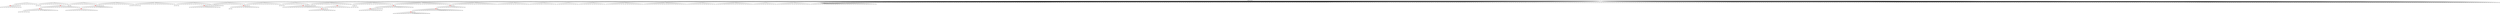 digraph g {
	"55" -> "56";
	"56" [color=indianred1, style=filled, label="5"];
	"54" -> "55";
	"55" [label="25"];
	"51" -> "52";
	"52" [label="3"];
	"49" -> "50";
	"50" [label="22"];
	"48" -> "49";
	"49" [color=indianred1, style=filled, label="43"];
	"47" -> "48";
	"48" [label="26"];
	"46" -> "47";
	"47" [color=indianred1, style=filled, label="28"];
	"45" -> "46";
	"46" [label="43"];
	"43" -> "44";
	"44" [color=indianred1, style=filled, label="40"];
	"42" -> "43";
	"43" [label="47"];
	"41" -> "42";
	"42" [color=indianred1, style=filled, label="44"];
	"40" -> "41";
	"41" [label="40"];
	"38" -> "39";
	"39" [label="31"];
	"34" -> "35";
	"35" [label="24"];
	"30" -> "31";
	"31" [color=indianred1, style=filled, label="29"];
	"29" -> "30";
	"30" [label="32"];
	"29" -> "32";
	"32" [label="46"];
	"27" -> "28";
	"28" [label="6"];
	"26" -> "27";
	"27" [color=indianred1, style=filled, label="18"];
	"25" -> "26";
	"26" [label="37"];
	"23" -> "24";
	"24" [label="9"];
	"21" -> "22";
	"22" [color=indianred1, style=filled, label="30"];
	"19" -> "20";
	"20" [label="17"];
	"19" -> "21";
	"21" [label="14"];
	"16" -> "17";
	"17" [color=indianred1, style=filled, label="7"];
	"15" -> "16";
	"16" [label="42"];
	"14" -> "15";
	"15" [color=indianred1, style=filled, label="39"];
	"14" -> "18";
	"18" [label="27"];
	"13" -> "14";
	"14" [label="7"];
	"11" -> "12";
	"12" [color=indianred1, style=filled, label="38"];
	"10" -> "11";
	"11" [label="45"];
	"9" -> "10";
	"10" [color=indianred1, style=filled, label="12"];
	"8" -> "9";
	"9" [label="38"];
	"6" -> "7";
	"7" [color=indianred1, style=filled, label="19"];
	"5" -> "6";
	"6" [label="20"];
	"4" -> "5";
	"5" [color=indianred1, style=filled, label="33"];
	"3" -> "4";
	"4" [label="19"];
	"2" -> "3";
	"3" [color=indianred1, style=filled, label="50"];
	"1" -> "2";
	"2" [label="33"];
	"0" -> "1";
	"1" [label="50"];
	"0" -> "8";
	"8" [label="12"];
	"0" -> "13";
	"13" [label="39"];
	"0" -> "19";
	"19" [label="30"];
	"0" -> "23";
	"23" [label="11"];
	"0" -> "25";
	"25" [label="18"];
	"0" -> "29";
	"29" [label="29"];
	"0" -> "33";
	"33" [label="4"];
	"0" -> "34";
	"34" [label="35"];
	"0" -> "36";
	"36" [label="21"];
	"0" -> "37";
	"37" [label="13"];
	"0" -> "38";
	"38" [label="1"];
	"0" -> "40";
	"40" [label="44"];
	"0" -> "45";
	"45" [label="28"];
	"0" -> "51";
	"51" [label="2"];
	"0" -> "53";
	"53" [label="34"];
	"0" -> "54";
	"54" [label="5"];
	"0" -> "57";
	"57" [label="36"];
	"0" -> "58";
	"58" [label="41"];
	"0" -> "59";
	"59" [label="49"];
	"0" -> "60";
	"60" [label="23"];
	"0" -> "61";
	"61" [label="16"];
	"0" -> "62";
	"62" [label="10"];
	"0" -> "63";
	"63" [label="8"];
	"0" -> "64";
	"64" [label="15"];
	"0" -> "65";
	"65" [label="48"];
	"0" [label="germline"];
	"45" -> "cell1";
	"cell1" [shape=box];
	"0" -> "cell2";
	"cell2" [shape=box];
	"0" -> "cell3";
	"cell3" [shape=box];
	"0" -> "cell4";
	"cell4" [shape=box];
	"0" -> "cell5";
	"cell5" [shape=box];
	"58" -> "cell6";
	"cell6" [shape=box];
	"0" -> "cell7";
	"cell7" [shape=box];
	"58" -> "cell8";
	"cell8" [shape=box];
	"0" -> "cell9";
	"cell9" [shape=box];
	"10" -> "cell10";
	"cell10" [shape=box];
	"0" -> "cell11";
	"cell11" [shape=box];
	"13" -> "cell12";
	"cell12" [shape=box];
	"38" -> "cell13";
	"cell13" [shape=box];
	"15" -> "cell14";
	"cell14" [shape=box];
	"0" -> "cell15";
	"cell15" [shape=box];
	"45" -> "cell16";
	"cell16" [shape=box];
	"32" -> "cell17";
	"cell17" [shape=box];
	"0" -> "cell18";
	"cell18" [shape=box];
	"53" -> "cell19";
	"cell19" [shape=box];
	"59" -> "cell20";
	"cell20" [shape=box];
	"0" -> "cell21";
	"cell21" [shape=box];
	"0" -> "cell22";
	"cell22" [shape=box];
	"0" -> "cell23";
	"cell23" [shape=box];
	"0" -> "cell24";
	"cell24" [shape=box];
	"0" -> "cell25";
	"cell25" [shape=box];
	"0" -> "cell26";
	"cell26" [shape=box];
	"0" -> "cell27";
	"cell27" [shape=box];
	"0" -> "cell28";
	"cell28" [shape=box];
	"0" -> "cell29";
	"cell29" [shape=box];
	"22" -> "cell30";
	"cell30" [shape=box];
	"0" -> "cell31";
	"cell31" [shape=box];
	"29" -> "cell32";
	"cell32" [shape=box];
	"8" -> "cell33";
	"cell33" [shape=box];
	"0" -> "cell34";
	"cell34" [shape=box];
	"0" -> "cell35";
	"cell35" [shape=box];
	"0" -> "cell36";
	"cell36" [shape=box];
	"47" -> "cell37";
	"cell37" [shape=box];
	"0" -> "cell38";
	"cell38" [shape=box];
	"32" -> "cell39";
	"cell39" [shape=box];
	"0" -> "cell40";
	"cell40" [shape=box];
	"0" -> "cell41";
	"cell41" [shape=box];
	"15" -> "cell42";
	"cell42" [shape=box];
	"0" -> "cell43";
	"cell43" [shape=box];
	"0" -> "cell44";
	"cell44" [shape=box];
	"25" -> "cell45";
	"cell45" [shape=box];
	"58" -> "cell46";
	"cell46" [shape=box];
	"21" -> "cell47";
	"cell47" [shape=box];
	"0" -> "cell48";
	"cell48" [shape=box];
	"44" -> "cell49";
	"cell49" [shape=box];
	"27" -> "cell50";
	"cell50" [shape=box];
	"21" -> "cell51";
	"cell51" [shape=box];
	"0" -> "cell52";
	"cell52" [shape=box];
	"0" -> "cell53";
	"cell53" [shape=box];
	"58" -> "cell54";
	"cell54" [shape=box];
	"53" -> "cell55";
	"cell55" [shape=box];
	"0" -> "cell56";
	"cell56" [shape=box];
	"17" -> "cell57";
	"cell57" [shape=box];
	"0" -> "cell58";
	"cell58" [shape=box];
	"36" -> "cell59";
	"cell59" [shape=box];
	"0" -> "cell60";
	"cell60" [shape=box];
	"0" -> "cell61";
	"cell61" [shape=box];
	"0" -> "cell62";
	"cell62" [shape=box];
	"51" -> "cell63";
	"cell63" [shape=box];
	"65" -> "cell64";
	"cell64" [shape=box];
	"8" -> "cell65";
	"cell65" [shape=box];
	"0" -> "cell66";
	"cell66" [shape=box];
	"36" -> "cell67";
	"cell67" [shape=box];
	"29" -> "cell68";
	"cell68" [shape=box];
	"0" -> "cell69";
	"cell69" [shape=box];
	"5" -> "cell70";
	"cell70" [shape=box];
	"10" -> "cell71";
	"cell71" [shape=box];
	"40" -> "cell72";
	"cell72" [shape=box];
	"59" -> "cell73";
	"cell73" [shape=box];
	"0" -> "cell74";
	"cell74" [shape=box];
	"0" -> "cell75";
	"cell75" [shape=box];
	"40" -> "cell76";
	"cell76" [shape=box];
	"0" -> "cell77";
	"cell77" [shape=box];
	"29" -> "cell78";
	"cell78" [shape=box];
	"36" -> "cell79";
	"cell79" [shape=box];
	"51" -> "cell80";
	"cell80" [shape=box];
	"0" -> "cell81";
	"cell81" [shape=box];
	"0" -> "cell82";
	"cell82" [shape=box];
	"0" -> "cell83";
	"cell83" [shape=box];
	"0" -> "cell84";
	"cell84" [shape=box];
	"0" -> "cell85";
	"cell85" [shape=box];
	"0" -> "cell86";
	"cell86" [shape=box];
	"57" -> "cell87";
	"cell87" [shape=box];
	"56" -> "cell88";
	"cell88" [shape=box];
	"0" -> "cell89";
	"cell89" [shape=box];
	"0" -> "cell90";
	"cell90" [shape=box];
	"0" -> "cell91";
	"cell91" [shape=box];
	"0" -> "cell92";
	"cell92" [shape=box];
	"0" -> "cell93";
	"cell93" [shape=box];
	"35" -> "cell94";
	"cell94" [shape=box];
	"0" -> "cell95";
	"cell95" [shape=box];
	"0" -> "cell96";
	"cell96" [shape=box];
	"59" -> "cell97";
	"cell97" [shape=box];
	"5" -> "cell98";
	"cell98" [shape=box];
	"62" -> "cell99";
	"cell99" [shape=box];
	"0" -> "cell100";
	"cell100" [shape=box];
	"23" -> "cell101";
	"cell101" [shape=box];
	"0" -> "cell102";
	"cell102" [shape=box];
	"63" -> "cell103";
	"cell103" [shape=box];
	"0" -> "cell104";
	"cell104" [shape=box];
	"0" -> "cell105";
	"cell105" [shape=box];
	"0" -> "cell106";
	"cell106" [shape=box];
	"51" -> "cell107";
	"cell107" [shape=box];
	"22" -> "cell108";
	"cell108" [shape=box];
	"47" -> "cell109";
	"cell109" [shape=box];
	"0" -> "cell110";
	"cell110" [shape=box];
	"0" -> "cell111";
	"cell111" [shape=box];
	"22" -> "cell112";
	"cell112" [shape=box];
	"5" -> "cell113";
	"cell113" [shape=box];
	"0" -> "cell114";
	"cell114" [shape=box];
	"23" -> "cell115";
	"cell115" [shape=box];
	"0" -> "cell116";
	"cell116" [shape=box];
	"57" -> "cell117";
	"cell117" [shape=box];
	"57" -> "cell118";
	"cell118" [shape=box];
	"36" -> "cell119";
	"cell119" [shape=box];
	"5" -> "cell120";
	"cell120" [shape=box];
	"62" -> "cell121";
	"cell121" [shape=box];
	"0" -> "cell122";
	"cell122" [shape=box];
	"39" -> "cell123";
	"cell123" [shape=box];
	"44" -> "cell124";
	"cell124" [shape=box];
	"49" -> "cell125";
	"cell125" [shape=box];
	"0" -> "cell126";
	"cell126" [shape=box];
	"0" -> "cell127";
	"cell127" [shape=box];
	"44" -> "cell128";
	"cell128" [shape=box];
	"0" -> "cell129";
	"cell129" [shape=box];
	"0" -> "cell130";
	"cell130" [shape=box];
	"10" -> "cell131";
	"cell131" [shape=box];
	"58" -> "cell132";
	"cell132" [shape=box];
	"0" -> "cell133";
	"cell133" [shape=box];
	"7" -> "cell134";
	"cell134" [shape=box];
	"5" -> "cell135";
	"cell135" [shape=box];
	"0" -> "cell136";
	"cell136" [shape=box];
	"0" -> "cell137";
	"cell137" [shape=box];
	"59" -> "cell138";
	"cell138" [shape=box];
	"5" -> "cell139";
	"cell139" [shape=box];
	"17" -> "cell140";
	"cell140" [shape=box];
	"0" -> "cell141";
	"cell141" [shape=box];
	"27" -> "cell142";
	"cell142" [shape=box];
	"0" -> "cell143";
	"cell143" [shape=box];
	"42" -> "cell144";
	"cell144" [shape=box];
	"1" -> "cell145";
	"cell145" [shape=box];
	"0" -> "cell146";
	"cell146" [shape=box];
	"0" -> "cell147";
	"cell147" [shape=box];
	"0" -> "cell148";
	"cell148" [shape=box];
	"0" -> "cell149";
	"cell149" [shape=box];
	"0" -> "cell150";
	"cell150" [shape=box];
	"47" -> "cell151";
	"cell151" [shape=box];
	"0" -> "cell152";
	"cell152" [shape=box];
	"0" -> "cell153";
	"cell153" [shape=box];
	"0" -> "cell154";
	"cell154" [shape=box];
	"55" -> "cell155";
	"cell155" [shape=box];
	"0" -> "cell156";
	"cell156" [shape=box];
	"0" -> "cell157";
	"cell157" [shape=box];
	"0" -> "cell158";
	"cell158" [shape=box];
	"0" -> "cell159";
	"cell159" [shape=box];
	"0" -> "cell160";
	"cell160" [shape=box];
	"0" -> "cell161";
	"cell161" [shape=box];
	"49" -> "cell162";
	"cell162" [shape=box];
	"47" -> "cell163";
	"cell163" [shape=box];
	"38" -> "cell164";
	"cell164" [shape=box];
	"60" -> "cell165";
	"cell165" [shape=box];
	"62" -> "cell166";
	"cell166" [shape=box];
	"0" -> "cell167";
	"cell167" [shape=box];
	"0" -> "cell168";
	"cell168" [shape=box];
	"0" -> "cell169";
	"cell169" [shape=box];
	"0" -> "cell170";
	"cell170" [shape=box];
	"7" -> "cell171";
	"cell171" [shape=box];
	"23" -> "cell172";
	"cell172" [shape=box];
	"0" -> "cell173";
	"cell173" [shape=box];
	"53" -> "cell174";
	"cell174" [shape=box];
	"22" -> "cell175";
	"cell175" [shape=box];
	"29" -> "cell176";
	"cell176" [shape=box];
	"15" -> "cell177";
	"cell177" [shape=box];
	"58" -> "cell178";
	"cell178" [shape=box];
	"0" -> "cell179";
	"cell179" [shape=box];
	"0" -> "cell180";
	"cell180" [shape=box];
	"0" -> "cell181";
	"cell181" [shape=box];
	"16" -> "cell182";
	"cell182" [shape=box];
	"54" -> "cell183";
	"cell183" [shape=box];
	"8" -> "cell184";
	"cell184" [shape=box];
	"42" -> "cell185";
	"cell185" [shape=box];
	"63" -> "cell186";
	"cell186" [shape=box];
	"31" -> "cell187";
	"cell187" [shape=box];
	"31" -> "cell188";
	"cell188" [shape=box];
	"5" -> "cell189";
	"cell189" [shape=box];
	"0" -> "cell190";
	"cell190" [shape=box];
	"0" -> "cell191";
	"cell191" [shape=box];
	"0" -> "cell192";
	"cell192" [shape=box];
	"58" -> "cell193";
	"cell193" [shape=box];
	"19" -> "cell194";
	"cell194" [shape=box];
	"34" -> "cell195";
	"cell195" [shape=box];
	"0" -> "cell196";
	"cell196" [shape=box];
	"17" -> "cell197";
	"cell197" [shape=box];
	"19" -> "cell198";
	"cell198" [shape=box];
	"0" -> "cell199";
	"cell199" [shape=box];
	"8" -> "cell200";
	"cell200" [shape=box];
	"0" -> "cell201";
	"cell201" [shape=box];
	"52" -> "cell202";
	"cell202" [shape=box];
	"0" -> "cell203";
	"cell203" [shape=box];
	"0" -> "cell204";
	"cell204" [shape=box];
	"1" -> "cell205";
	"cell205" [shape=box];
	"19" -> "cell206";
	"cell206" [shape=box];
	"0" -> "cell207";
	"cell207" [shape=box];
	"0" -> "cell208";
	"cell208" [shape=box];
	"45" -> "cell209";
	"cell209" [shape=box];
	"0" -> "cell210";
	"cell210" [shape=box];
	"0" -> "cell211";
	"cell211" [shape=box];
	"0" -> "cell212";
	"cell212" [shape=box];
	"0" -> "cell213";
	"cell213" [shape=box];
	"0" -> "cell214";
	"cell214" [shape=box];
	"59" -> "cell215";
	"cell215" [shape=box];
	"54" -> "cell216";
	"cell216" [shape=box];
	"0" -> "cell217";
	"cell217" [shape=box];
	"34" -> "cell218";
	"cell218" [shape=box];
	"0" -> "cell219";
	"cell219" [shape=box];
	"0" -> "cell220";
	"cell220" [shape=box];
	"44" -> "cell221";
	"cell221" [shape=box];
	"0" -> "cell222";
	"cell222" [shape=box];
	"45" -> "cell223";
	"cell223" [shape=box];
	"0" -> "cell224";
	"cell224" [shape=box];
	"0" -> "cell225";
	"cell225" [shape=box];
	"8" -> "cell226";
	"cell226" [shape=box];
	"0" -> "cell227";
	"cell227" [shape=box];
	"0" -> "cell228";
	"cell228" [shape=box];
	"0" -> "cell229";
	"cell229" [shape=box];
	"15" -> "cell230";
	"cell230" [shape=box];
	"23" -> "cell231";
	"cell231" [shape=box];
	"0" -> "cell232";
	"cell232" [shape=box];
	"0" -> "cell233";
	"cell233" [shape=box];
	"0" -> "cell234";
	"cell234" [shape=box];
	"0" -> "cell235";
	"cell235" [shape=box];
	"13" -> "cell236";
	"cell236" [shape=box];
	"0" -> "cell237";
	"cell237" [shape=box];
	"47" -> "cell238";
	"cell238" [shape=box];
	"10" -> "cell239";
	"cell239" [shape=box];
	"7" -> "cell240";
	"cell240" [shape=box];
	"58" -> "cell241";
	"cell241" [shape=box];
	"0" -> "cell242";
	"cell242" [shape=box];
	"0" -> "cell243";
	"cell243" [shape=box];
	"0" -> "cell244";
	"cell244" [shape=box];
	"44" -> "cell245";
	"cell245" [shape=box];
	"0" -> "cell246";
	"cell246" [shape=box];
	"0" -> "cell247";
	"cell247" [shape=box];
	"49" -> "cell248";
	"cell248" [shape=box];
	"3" -> "cell249";
	"cell249" [shape=box];
	"29" -> "cell250";
	"cell250" [shape=box];
	"0" -> "cell251";
	"cell251" [shape=box];
	"0" -> "cell252";
	"cell252" [shape=box];
	"19" -> "cell253";
	"cell253" [shape=box];
	"0" -> "cell254";
	"cell254" [shape=box];
	"0" -> "cell255";
	"cell255" [shape=box];
	"0" -> "cell256";
	"cell256" [shape=box];
	"0" -> "cell257";
	"cell257" [shape=box];
	"10" -> "cell258";
	"cell258" [shape=box];
	"0" -> "cell259";
	"cell259" [shape=box];
	"0" -> "cell260";
	"cell260" [shape=box];
	"0" -> "cell261";
	"cell261" [shape=box];
	"0" -> "cell262";
	"cell262" [shape=box];
	"39" -> "cell263";
	"cell263" [shape=box];
	"0" -> "cell264";
	"cell264" [shape=box];
	"0" -> "cell265";
	"cell265" [shape=box];
	"38" -> "cell266";
	"cell266" [shape=box];
	"36" -> "cell267";
	"cell267" [shape=box];
	"17" -> "cell268";
	"cell268" [shape=box];
	"54" -> "cell269";
	"cell269" [shape=box];
	"0" -> "cell270";
	"cell270" [shape=box];
	"1" -> "cell271";
	"cell271" [shape=box];
	"51" -> "cell272";
	"cell272" [shape=box];
	"58" -> "cell273";
	"cell273" [shape=box];
	"0" -> "cell274";
	"cell274" [shape=box];
	"0" -> "cell275";
	"cell275" [shape=box];
	"45" -> "cell276";
	"cell276" [shape=box];
	"39" -> "cell277";
	"cell277" [shape=box];
	"0" -> "cell278";
	"cell278" [shape=box];
	"49" -> "cell279";
	"cell279" [shape=box];
	"0" -> "cell280";
	"cell280" [shape=box];
	"27" -> "cell281";
	"cell281" [shape=box];
	"1" -> "cell282";
	"cell282" [shape=box];
	"1" -> "cell283";
	"cell283" [shape=box];
	"0" -> "cell284";
	"cell284" [shape=box];
	"0" -> "cell285";
	"cell285" [shape=box];
	"0" -> "cell286";
	"cell286" [shape=box];
	"20" -> "cell287";
	"cell287" [shape=box];
	"0" -> "cell288";
	"cell288" [shape=box];
	"0" -> "cell289";
	"cell289" [shape=box];
	"0" -> "cell290";
	"cell290" [shape=box];
	"0" -> "cell291";
	"cell291" [shape=box];
	"33" -> "cell292";
	"cell292" [shape=box];
	"0" -> "cell293";
	"cell293" [shape=box];
	"60" -> "cell294";
	"cell294" [shape=box];
	"0" -> "cell295";
	"cell295" [shape=box];
	"19" -> "cell296";
	"cell296" [shape=box];
	"34" -> "cell297";
	"cell297" [shape=box];
	"0" -> "cell298";
	"cell298" [shape=box];
	"17" -> "cell299";
	"cell299" [shape=box];
	"60" -> "cell300";
	"cell300" [shape=box];
	"0" -> "cell301";
	"cell301" [shape=box];
	"0" -> "cell302";
	"cell302" [shape=box];
	"0" -> "cell303";
	"cell303" [shape=box];
	"34" -> "cell304";
	"cell304" [shape=box];
	"27" -> "cell305";
	"cell305" [shape=box];
	"0" -> "cell306";
	"cell306" [shape=box];
	"0" -> "cell307";
	"cell307" [shape=box];
	"0" -> "cell308";
	"cell308" [shape=box];
	"0" -> "cell309";
	"cell309" [shape=box];
	"0" -> "cell310";
	"cell310" [shape=box];
	"44" -> "cell311";
	"cell311" [shape=box];
	"0" -> "cell312";
	"cell312" [shape=box];
	"58" -> "cell313";
	"cell313" [shape=box];
	"33" -> "cell314";
	"cell314" [shape=box];
	"0" -> "cell315";
	"cell315" [shape=box];
	"18" -> "cell316";
	"cell316" [shape=box];
	"60" -> "cell317";
	"cell317" [shape=box];
	"40" -> "cell318";
	"cell318" [shape=box];
	"0" -> "cell319";
	"cell319" [shape=box];
	"1" -> "cell320";
	"cell320" [shape=box];
	"44" -> "cell321";
	"cell321" [shape=box];
	"61" -> "cell322";
	"cell322" [shape=box];
	"0" -> "cell323";
	"cell323" [shape=box];
	"0" -> "cell324";
	"cell324" [shape=box];
	"49" -> "cell325";
	"cell325" [shape=box];
	"0" -> "cell326";
	"cell326" [shape=box];
	"0" -> "cell327";
	"cell327" [shape=box];
	"0" -> "cell328";
	"cell328" [shape=box];
	"2" -> "cell329";
	"cell329" [shape=box];
	"0" -> "cell330";
	"cell330" [shape=box];
	"0" -> "cell331";
	"cell331" [shape=box];
	"53" -> "cell332";
	"cell332" [shape=box];
	"57" -> "cell333";
	"cell333" [shape=box];
	"37" -> "cell334";
	"cell334" [shape=box];
	"0" -> "cell335";
	"cell335" [shape=box];
	"5" -> "cell336";
	"cell336" [shape=box];
	"35" -> "cell337";
	"cell337" [shape=box];
	"0" -> "cell338";
	"cell338" [shape=box];
	"47" -> "cell339";
	"cell339" [shape=box];
	"0" -> "cell340";
	"cell340" [shape=box];
	"0" -> "cell341";
	"cell341" [shape=box];
	"49" -> "cell342";
	"cell342" [shape=box];
	"0" -> "cell343";
	"cell343" [shape=box];
	"0" -> "cell344";
	"cell344" [shape=box];
	"0" -> "cell345";
	"cell345" [shape=box];
	"33" -> "cell346";
	"cell346" [shape=box];
	"27" -> "cell347";
	"cell347" [shape=box];
	"0" -> "cell348";
	"cell348" [shape=box];
	"53" -> "cell349";
	"cell349" [shape=box];
	"15" -> "cell350";
	"cell350" [shape=box];
	"0" -> "cell351";
	"cell351" [shape=box];
	"0" -> "cell352";
	"cell352" [shape=box];
	"1" -> "cell353";
	"cell353" [shape=box];
	"0" -> "cell354";
	"cell354" [shape=box];
	"50" -> "cell355";
	"cell355" [shape=box];
	"22" -> "cell356";
	"cell356" [shape=box];
	"42" -> "cell357";
	"cell357" [shape=box];
	"28" -> "cell358";
	"cell358" [shape=box];
	"0" -> "cell359";
	"cell359" [shape=box];
	"15" -> "cell360";
	"cell360" [shape=box];
	"34" -> "cell361";
	"cell361" [shape=box];
	"0" -> "cell362";
	"cell362" [shape=box];
	"19" -> "cell363";
	"cell363" [shape=box];
	"62" -> "cell364";
	"cell364" [shape=box];
	"0" -> "cell365";
	"cell365" [shape=box];
	"58" -> "cell366";
	"cell366" [shape=box];
	"26" -> "cell367";
	"cell367" [shape=box];
	"17" -> "cell368";
	"cell368" [shape=box];
	"60" -> "cell369";
	"cell369" [shape=box];
	"0" -> "cell370";
	"cell370" [shape=box];
	"56" -> "cell371";
	"cell371" [shape=box];
	"0" -> "cell372";
	"cell372" [shape=box];
	"60" -> "cell373";
	"cell373" [shape=box];
	"46" -> "cell374";
	"cell374" [shape=box];
	"0" -> "cell375";
	"cell375" [shape=box];
	"0" -> "cell376";
	"cell376" [shape=box];
	"0" -> "cell377";
	"cell377" [shape=box];
	"0" -> "cell378";
	"cell378" [shape=box];
	"0" -> "cell379";
	"cell379" [shape=box];
	"0" -> "cell380";
	"cell380" [shape=box];
	"51" -> "cell381";
	"cell381" [shape=box];
	"0" -> "cell382";
	"cell382" [shape=box];
	"51" -> "cell383";
	"cell383" [shape=box];
	"31" -> "cell384";
	"cell384" [shape=box];
	"0" -> "cell385";
	"cell385" [shape=box];
	"0" -> "cell386";
	"cell386" [shape=box];
	"0" -> "cell387";
	"cell387" [shape=box];
	"0" -> "cell388";
	"cell388" [shape=box];
	"0" -> "cell389";
	"cell389" [shape=box];
	"62" -> "cell390";
	"cell390" [shape=box];
	"61" -> "cell391";
	"cell391" [shape=box];
	"0" -> "cell392";
	"cell392" [shape=box];
	"0" -> "cell393";
	"cell393" [shape=box];
	"0" -> "cell394";
	"cell394" [shape=box];
	"0" -> "cell395";
	"cell395" [shape=box];
	"0" -> "cell396";
	"cell396" [shape=box];
	"0" -> "cell397";
	"cell397" [shape=box];
	"0" -> "cell398";
	"cell398" [shape=box];
	"0" -> "cell399";
	"cell399" [shape=box];
	"0" -> "cell400";
	"cell400" [shape=box];
	"0" -> "cell401";
	"cell401" [shape=box];
	"0" -> "cell402";
	"cell402" [shape=box];
	"54" -> "cell403";
	"cell403" [shape=box];
	"8" -> "cell404";
	"cell404" [shape=box];
	"0" -> "cell405";
	"cell405" [shape=box];
	"0" -> "cell406";
	"cell406" [shape=box];
	"47" -> "cell407";
	"cell407" [shape=box];
	"0" -> "cell408";
	"cell408" [shape=box];
	"0" -> "cell409";
	"cell409" [shape=box];
	"0" -> "cell410";
	"cell410" [shape=box];
	"0" -> "cell411";
	"cell411" [shape=box];
	"19" -> "cell412";
	"cell412" [shape=box];
	"42" -> "cell413";
	"cell413" [shape=box];
	"0" -> "cell414";
	"cell414" [shape=box];
	"7" -> "cell415";
	"cell415" [shape=box];
	"0" -> "cell416";
	"cell416" [shape=box];
	"0" -> "cell417";
	"cell417" [shape=box];
	"0" -> "cell418";
	"cell418" [shape=box];
	"0" -> "cell419";
	"cell419" [shape=box];
	"3" -> "cell420";
	"cell420" [shape=box];
	"0" -> "cell421";
	"cell421" [shape=box];
	"59" -> "cell422";
	"cell422" [shape=box];
	"44" -> "cell423";
	"cell423" [shape=box];
	"0" -> "cell424";
	"cell424" [shape=box];
	"25" -> "cell425";
	"cell425" [shape=box];
	"0" -> "cell426";
	"cell426" [shape=box];
	"38" -> "cell427";
	"cell427" [shape=box];
	"12" -> "cell428";
	"cell428" [shape=box];
	"0" -> "cell429";
	"cell429" [shape=box];
	"54" -> "cell430";
	"cell430" [shape=box];
	"0" -> "cell431";
	"cell431" [shape=box];
	"1" -> "cell432";
	"cell432" [shape=box];
	"22" -> "cell433";
	"cell433" [shape=box];
	"0" -> "cell434";
	"cell434" [shape=box];
	"0" -> "cell435";
	"cell435" [shape=box];
	"17" -> "cell436";
	"cell436" [shape=box];
	"13" -> "cell437";
	"cell437" [shape=box];
	"22" -> "cell438";
	"cell438" [shape=box];
	"10" -> "cell439";
	"cell439" [shape=box];
	"0" -> "cell440";
	"cell440" [shape=box];
	"56" -> "cell441";
	"cell441" [shape=box];
	"0" -> "cell442";
	"cell442" [shape=box];
	"3" -> "cell443";
	"cell443" [shape=box];
	"0" -> "cell444";
	"cell444" [shape=box];
	"0" -> "cell445";
	"cell445" [shape=box];
	"31" -> "cell446";
	"cell446" [shape=box];
	"0" -> "cell447";
	"cell447" [shape=box];
	"6" -> "cell448";
	"cell448" [shape=box];
	"12" -> "cell449";
	"cell449" [shape=box];
	"22" -> "cell450";
	"cell450" [shape=box];
	"38" -> "cell451";
	"cell451" [shape=box];
	"5" -> "cell452";
	"cell452" [shape=box];
	"0" -> "cell453";
	"cell453" [shape=box];
	"0" -> "cell454";
	"cell454" [shape=box];
	"23" -> "cell455";
	"cell455" [shape=box];
	"0" -> "cell456";
	"cell456" [shape=box];
	"0" -> "cell457";
	"cell457" [shape=box];
	"0" -> "cell458";
	"cell458" [shape=box];
	"0" -> "cell459";
	"cell459" [shape=box];
	"62" -> "cell460";
	"cell460" [shape=box];
	"0" -> "cell461";
	"cell461" [shape=box];
	"12" -> "cell462";
	"cell462" [shape=box];
	"0" -> "cell463";
	"cell463" [shape=box];
	"17" -> "cell464";
	"cell464" [shape=box];
	"0" -> "cell465";
	"cell465" [shape=box];
	"0" -> "cell466";
	"cell466" [shape=box];
	"38" -> "cell467";
	"cell467" [shape=box];
	"0" -> "cell468";
	"cell468" [shape=box];
	"0" -> "cell469";
	"cell469" [shape=box];
	"0" -> "cell470";
	"cell470" [shape=box];
	"49" -> "cell471";
	"cell471" [shape=box];
	"31" -> "cell472";
	"cell472" [shape=box];
	"0" -> "cell473";
	"cell473" [shape=box];
	"41" -> "cell474";
	"cell474" [shape=box];
	"0" -> "cell475";
	"cell475" [shape=box];
	"44" -> "cell476";
	"cell476" [shape=box];
	"25" -> "cell477";
	"cell477" [shape=box];
	"0" -> "cell478";
	"cell478" [shape=box];
	"38" -> "cell479";
	"cell479" [shape=box];
	"0" -> "cell480";
	"cell480" [shape=box];
	"0" -> "cell481";
	"cell481" [shape=box];
	"22" -> "cell482";
	"cell482" [shape=box];
	"0" -> "cell483";
	"cell483" [shape=box];
	"0" -> "cell484";
	"cell484" [shape=box];
	"54" -> "cell485";
	"cell485" [shape=box];
	"30" -> "cell486";
	"cell486" [shape=box];
	"38" -> "cell487";
	"cell487" [shape=box];
	"0" -> "cell488";
	"cell488" [shape=box];
	"0" -> "cell489";
	"cell489" [shape=box];
	"0" -> "cell490";
	"cell490" [shape=box];
	"47" -> "cell491";
	"cell491" [shape=box];
	"0" -> "cell492";
	"cell492" [shape=box];
	"0" -> "cell493";
	"cell493" [shape=box];
	"0" -> "cell494";
	"cell494" [shape=box];
	"0" -> "cell495";
	"cell495" [shape=box];
	"0" -> "cell496";
	"cell496" [shape=box];
	"3" -> "cell497";
	"cell497" [shape=box];
	"12" -> "cell498";
	"cell498" [shape=box];
	"7" -> "cell499";
	"cell499" [shape=box];
	"0" -> "cell500";
	"cell500" [shape=box];
	"47" -> "cell501";
	"cell501" [shape=box];
	"0" -> "cell502";
	"cell502" [shape=box];
	"53" -> "cell503";
	"cell503" [shape=box];
	"0" -> "cell504";
	"cell504" [shape=box];
	"0" -> "cell505";
	"cell505" [shape=box];
	"0" -> "cell506";
	"cell506" [shape=box];
	"15" -> "cell507";
	"cell507" [shape=box];
	"0" -> "cell508";
	"cell508" [shape=box];
	"0" -> "cell509";
	"cell509" [shape=box];
	"56" -> "cell510";
	"cell510" [shape=box];
	"31" -> "cell511";
	"cell511" [shape=box];
	"0" -> "cell512";
	"cell512" [shape=box];
	"0" -> "cell513";
	"cell513" [shape=box];
	"0" -> "cell514";
	"cell514" [shape=box];
	"59" -> "cell515";
	"cell515" [shape=box];
	"23" -> "cell516";
	"cell516" [shape=box];
	"0" -> "cell517";
	"cell517" [shape=box];
	"0" -> "cell518";
	"cell518" [shape=box];
	"61" -> "cell519";
	"cell519" [shape=box];
	"0" -> "cell520";
	"cell520" [shape=box];
	"38" -> "cell521";
	"cell521" [shape=box];
	"13" -> "cell522";
	"cell522" [shape=box];
	"0" -> "cell523";
	"cell523" [shape=box];
	"5" -> "cell524";
	"cell524" [shape=box];
	"0" -> "cell525";
	"cell525" [shape=box];
	"14" -> "cell526";
	"cell526" [shape=box];
	"64" -> "cell527";
	"cell527" [shape=box];
	"0" -> "cell528";
	"cell528" [shape=box];
	"0" -> "cell529";
	"cell529" [shape=box];
	"62" -> "cell530";
	"cell530" [shape=box];
	"29" -> "cell531";
	"cell531" [shape=box];
	"33" -> "cell532";
	"cell532" [shape=box];
	"0" -> "cell533";
	"cell533" [shape=box];
	"0" -> "cell534";
	"cell534" [shape=box];
	"37" -> "cell535";
	"cell535" [shape=box];
	"19" -> "cell536";
	"cell536" [shape=box];
	"32" -> "cell537";
	"cell537" [shape=box];
	"0" -> "cell538";
	"cell538" [shape=box];
	"0" -> "cell539";
	"cell539" [shape=box];
	"33" -> "cell540";
	"cell540" [shape=box];
	"18" -> "cell541";
	"cell541" [shape=box];
	"34" -> "cell542";
	"cell542" [shape=box];
	"0" -> "cell543";
	"cell543" [shape=box];
	"0" -> "cell544";
	"cell544" [shape=box];
	"0" -> "cell545";
	"cell545" [shape=box];
	"0" -> "cell546";
	"cell546" [shape=box];
	"50" -> "cell547";
	"cell547" [shape=box];
	"40" -> "cell548";
	"cell548" [shape=box];
	"0" -> "cell549";
	"cell549" [shape=box];
	"0" -> "cell550";
	"cell550" [shape=box];
	"49" -> "cell551";
	"cell551" [shape=box];
	"0" -> "cell552";
	"cell552" [shape=box];
	"0" -> "cell553";
	"cell553" [shape=box];
	"11" -> "cell554";
	"cell554" [shape=box];
	"7" -> "cell555";
	"cell555" [shape=box];
	"0" -> "cell556";
	"cell556" [shape=box];
	"47" -> "cell557";
	"cell557" [shape=box];
	"0" -> "cell558";
	"cell558" [shape=box];
	"0" -> "cell559";
	"cell559" [shape=box];
	"64" -> "cell560";
	"cell560" [shape=box];
	"0" -> "cell561";
	"cell561" [shape=box];
	"0" -> "cell562";
	"cell562" [shape=box];
	"60" -> "cell563";
	"cell563" [shape=box];
	"0" -> "cell564";
	"cell564" [shape=box];
	"15" -> "cell565";
	"cell565" [shape=box];
	"0" -> "cell566";
	"cell566" [shape=box];
	"34" -> "cell567";
	"cell567" [shape=box];
	"0" -> "cell568";
	"cell568" [shape=box];
	"0" -> "cell569";
	"cell569" [shape=box];
	"0" -> "cell570";
	"cell570" [shape=box];
	"0" -> "cell571";
	"cell571" [shape=box];
	"32" -> "cell572";
	"cell572" [shape=box];
	"42" -> "cell573";
	"cell573" [shape=box];
	"0" -> "cell574";
	"cell574" [shape=box];
	"0" -> "cell575";
	"cell575" [shape=box];
	"0" -> "cell576";
	"cell576" [shape=box];
	"0" -> "cell577";
	"cell577" [shape=box];
	"0" -> "cell578";
	"cell578" [shape=box];
	"0" -> "cell579";
	"cell579" [shape=box];
	"44" -> "cell580";
	"cell580" [shape=box];
	"10" -> "cell581";
	"cell581" [shape=box];
	"0" -> "cell582";
	"cell582" [shape=box];
	"0" -> "cell583";
	"cell583" [shape=box];
	"0" -> "cell584";
	"cell584" [shape=box];
	"19" -> "cell585";
	"cell585" [shape=box];
	"0" -> "cell586";
	"cell586" [shape=box];
	"0" -> "cell587";
	"cell587" [shape=box];
	"0" -> "cell588";
	"cell588" [shape=box];
	"63" -> "cell589";
	"cell589" [shape=box];
	"5" -> "cell590";
	"cell590" [shape=box];
	"0" -> "cell591";
	"cell591" [shape=box];
	"58" -> "cell592";
	"cell592" [shape=box];
	"0" -> "cell593";
	"cell593" [shape=box];
	"0" -> "cell594";
	"cell594" [shape=box];
	"25" -> "cell595";
	"cell595" [shape=box];
	"0" -> "cell596";
	"cell596" [shape=box];
	"60" -> "cell597";
	"cell597" [shape=box];
	"44" -> "cell598";
	"cell598" [shape=box];
	"0" -> "cell599";
	"cell599" [shape=box];
	"0" -> "cell600";
	"cell600" [shape=box];
	"36" -> "cell601";
	"cell601" [shape=box];
	"7" -> "cell602";
	"cell602" [shape=box];
	"1" -> "cell603";
	"cell603" [shape=box];
	"57" -> "cell604";
	"cell604" [shape=box];
	"0" -> "cell605";
	"cell605" [shape=box];
	"0" -> "cell606";
	"cell606" [shape=box];
	"0" -> "cell607";
	"cell607" [shape=box];
	"1" -> "cell608";
	"cell608" [shape=box];
	"0" -> "cell609";
	"cell609" [shape=box];
	"42" -> "cell610";
	"cell610" [shape=box];
	"0" -> "cell611";
	"cell611" [shape=box];
	"45" -> "cell612";
	"cell612" [shape=box];
	"22" -> "cell613";
	"cell613" [shape=box];
	"0" -> "cell614";
	"cell614" [shape=box];
	"11" -> "cell615";
	"cell615" [shape=box];
	"0" -> "cell616";
	"cell616" [shape=box];
	"0" -> "cell617";
	"cell617" [shape=box];
	"0" -> "cell618";
	"cell618" [shape=box];
	"61" -> "cell619";
	"cell619" [shape=box];
	"0" -> "cell620";
	"cell620" [shape=box];
	"0" -> "cell621";
	"cell621" [shape=box];
	"1" -> "cell622";
	"cell622" [shape=box];
	"0" -> "cell623";
	"cell623" [shape=box];
	"0" -> "cell624";
	"cell624" [shape=box];
	"0" -> "cell625";
	"cell625" [shape=box];
	"0" -> "cell626";
	"cell626" [shape=box];
	"21" -> "cell627";
	"cell627" [shape=box];
	"51" -> "cell628";
	"cell628" [shape=box];
	"1" -> "cell629";
	"cell629" [shape=box];
	"13" -> "cell630";
	"cell630" [shape=box];
	"0" -> "cell631";
	"cell631" [shape=box];
	"0" -> "cell632";
	"cell632" [shape=box];
	"8" -> "cell633";
	"cell633" [shape=box];
	"0" -> "cell634";
	"cell634" [shape=box];
	"37" -> "cell635";
	"cell635" [shape=box];
	"0" -> "cell636";
	"cell636" [shape=box];
	"19" -> "cell637";
	"cell637" [shape=box];
	"0" -> "cell638";
	"cell638" [shape=box];
	"0" -> "cell639";
	"cell639" [shape=box];
	"8" -> "cell640";
	"cell640" [shape=box];
	"0" -> "cell641";
	"cell641" [shape=box];
	"0" -> "cell642";
	"cell642" [shape=box];
	"33" -> "cell643";
	"cell643" [shape=box];
	"56" -> "cell644";
	"cell644" [shape=box];
	"36" -> "cell645";
	"cell645" [shape=box];
	"10" -> "cell646";
	"cell646" [shape=box];
	"34" -> "cell647";
	"cell647" [shape=box];
	"4" -> "cell648";
	"cell648" [shape=box];
	"0" -> "cell649";
	"cell649" [shape=box];
	"8" -> "cell650";
	"cell650" [shape=box];
	"0" -> "cell651";
	"cell651" [shape=box];
	"0" -> "cell652";
	"cell652" [shape=box];
	"32" -> "cell653";
	"cell653" [shape=box];
	"0" -> "cell654";
	"cell654" [shape=box];
	"3" -> "cell655";
	"cell655" [shape=box];
	"0" -> "cell656";
	"cell656" [shape=box];
	"0" -> "cell657";
	"cell657" [shape=box];
	"0" -> "cell658";
	"cell658" [shape=box];
	"0" -> "cell659";
	"cell659" [shape=box];
	"51" -> "cell660";
	"cell660" [shape=box];
	"31" -> "cell661";
	"cell661" [shape=box];
	"0" -> "cell662";
	"cell662" [shape=box];
	"0" -> "cell663";
	"cell663" [shape=box];
	"45" -> "cell664";
	"cell664" [shape=box];
	"0" -> "cell665";
	"cell665" [shape=box];
	"64" -> "cell666";
	"cell666" [shape=box];
	"0" -> "cell667";
	"cell667" [shape=box];
	"0" -> "cell668";
	"cell668" [shape=box];
	"42" -> "cell669";
	"cell669" [shape=box];
	"0" -> "cell670";
	"cell670" [shape=box];
	"63" -> "cell671";
	"cell671" [shape=box];
	"0" -> "cell672";
	"cell672" [shape=box];
	"0" -> "cell673";
	"cell673" [shape=box];
	"8" -> "cell674";
	"cell674" [shape=box];
	"63" -> "cell675";
	"cell675" [shape=box];
	"0" -> "cell676";
	"cell676" [shape=box];
	"0" -> "cell677";
	"cell677" [shape=box];
	"10" -> "cell678";
	"cell678" [shape=box];
	"60" -> "cell679";
	"cell679" [shape=box];
	"22" -> "cell680";
	"cell680" [shape=box];
	"57" -> "cell681";
	"cell681" [shape=box];
	"25" -> "cell682";
	"cell682" [shape=box];
	"0" -> "cell683";
	"cell683" [shape=box];
	"58" -> "cell684";
	"cell684" [shape=box];
	"0" -> "cell685";
	"cell685" [shape=box];
	"17" -> "cell686";
	"cell686" [shape=box];
	"0" -> "cell687";
	"cell687" [shape=box];
	"49" -> "cell688";
	"cell688" [shape=box];
	"0" -> "cell689";
	"cell689" [shape=box];
	"0" -> "cell690";
	"cell690" [shape=box];
	"0" -> "cell691";
	"cell691" [shape=box];
	"17" -> "cell692";
	"cell692" [shape=box];
	"0" -> "cell693";
	"cell693" [shape=box];
	"0" -> "cell694";
	"cell694" [shape=box];
	"0" -> "cell695";
	"cell695" [shape=box];
	"0" -> "cell696";
	"cell696" [shape=box];
	"0" -> "cell697";
	"cell697" [shape=box];
	"58" -> "cell698";
	"cell698" [shape=box];
	"0" -> "cell699";
	"cell699" [shape=box];
	"60" -> "cell700";
	"cell700" [shape=box];
	"0" -> "cell701";
	"cell701" [shape=box];
	"0" -> "cell702";
	"cell702" [shape=box];
	"22" -> "cell703";
	"cell703" [shape=box];
	"0" -> "cell704";
	"cell704" [shape=box];
	"0" -> "cell705";
	"cell705" [shape=box];
	"0" -> "cell706";
	"cell706" [shape=box];
	"25" -> "cell707";
	"cell707" [shape=box];
	"42" -> "cell708";
	"cell708" [shape=box];
	"34" -> "cell709";
	"cell709" [shape=box];
	"0" -> "cell710";
	"cell710" [shape=box];
	"44" -> "cell711";
	"cell711" [shape=box];
	"0" -> "cell712";
	"cell712" [shape=box];
	"38" -> "cell713";
	"cell713" [shape=box];
	"0" -> "cell714";
	"cell714" [shape=box];
	"0" -> "cell715";
	"cell715" [shape=box];
	"65" -> "cell716";
	"cell716" [shape=box];
	"65" -> "cell717";
	"cell717" [shape=box];
	"7" -> "cell718";
	"cell718" [shape=box];
	"10" -> "cell719";
	"cell719" [shape=box];
	"40" -> "cell720";
	"cell720" [shape=box];
	"0" -> "cell721";
	"cell721" [shape=box];
	"44" -> "cell722";
	"cell722" [shape=box];
	"0" -> "cell723";
	"cell723" [shape=box];
	"20" -> "cell724";
	"cell724" [shape=box];
	"0" -> "cell725";
	"cell725" [shape=box];
	"31" -> "cell726";
	"cell726" [shape=box];
	"62" -> "cell727";
	"cell727" [shape=box];
	"58" -> "cell728";
	"cell728" [shape=box];
	"0" -> "cell729";
	"cell729" [shape=box];
	"0" -> "cell730";
	"cell730" [shape=box];
	"1" -> "cell731";
	"cell731" [shape=box];
	"8" -> "cell732";
	"cell732" [shape=box];
	"8" -> "cell733";
	"cell733" [shape=box];
	"0" -> "cell734";
	"cell734" [shape=box];
	"58" -> "cell735";
	"cell735" [shape=box];
	"0" -> "cell736";
	"cell736" [shape=box];
	"0" -> "cell737";
	"cell737" [shape=box];
	"0" -> "cell738";
	"cell738" [shape=box];
	"45" -> "cell739";
	"cell739" [shape=box];
	"63" -> "cell740";
	"cell740" [shape=box];
	"36" -> "cell741";
	"cell741" [shape=box];
	"40" -> "cell742";
	"cell742" [shape=box];
	"25" -> "cell743";
	"cell743" [shape=box];
	"0" -> "cell744";
	"cell744" [shape=box];
	"0" -> "cell745";
	"cell745" [shape=box];
	"0" -> "cell746";
	"cell746" [shape=box];
	"0" -> "cell747";
	"cell747" [shape=box];
	"0" -> "cell748";
	"cell748" [shape=box];
	"0" -> "cell749";
	"cell749" [shape=box];
	"22" -> "cell750";
	"cell750" [shape=box];
	"10" -> "cell751";
	"cell751" [shape=box];
	"13" -> "cell752";
	"cell752" [shape=box];
	"29" -> "cell753";
	"cell753" [shape=box];
	"0" -> "cell754";
	"cell754" [shape=box];
	"0" -> "cell755";
	"cell755" [shape=box];
	"0" -> "cell756";
	"cell756" [shape=box];
	"65" -> "cell757";
	"cell757" [shape=box];
	"62" -> "cell758";
	"cell758" [shape=box];
	"0" -> "cell759";
	"cell759" [shape=box];
	"32" -> "cell760";
	"cell760" [shape=box];
	"40" -> "cell761";
	"cell761" [shape=box];
	"0" -> "cell762";
	"cell762" [shape=box];
	"47" -> "cell763";
	"cell763" [shape=box];
	"25" -> "cell764";
	"cell764" [shape=box];
	"0" -> "cell765";
	"cell765" [shape=box];
	"0" -> "cell766";
	"cell766" [shape=box];
	"0" -> "cell767";
	"cell767" [shape=box];
	"59" -> "cell768";
	"cell768" [shape=box];
	"1" -> "cell769";
	"cell769" [shape=box];
	"0" -> "cell770";
	"cell770" [shape=box];
	"42" -> "cell771";
	"cell771" [shape=box];
	"0" -> "cell772";
	"cell772" [shape=box];
	"0" -> "cell773";
	"cell773" [shape=box];
	"57" -> "cell774";
	"cell774" [shape=box];
	"0" -> "cell775";
	"cell775" [shape=box];
	"58" -> "cell776";
	"cell776" [shape=box];
	"57" -> "cell777";
	"cell777" [shape=box];
	"0" -> "cell778";
	"cell778" [shape=box];
	"0" -> "cell779";
	"cell779" [shape=box];
	"16" -> "cell780";
	"cell780" [shape=box];
	"0" -> "cell781";
	"cell781" [shape=box];
	"0" -> "cell782";
	"cell782" [shape=box];
	"0" -> "cell783";
	"cell783" [shape=box];
	"0" -> "cell784";
	"cell784" [shape=box];
	"33" -> "cell785";
	"cell785" [shape=box];
	"60" -> "cell786";
	"cell786" [shape=box];
	"49" -> "cell787";
	"cell787" [shape=box];
	"36" -> "cell788";
	"cell788" [shape=box];
	"0" -> "cell789";
	"cell789" [shape=box];
	"39" -> "cell790";
	"cell790" [shape=box];
	"60" -> "cell791";
	"cell791" [shape=box];
	"0" -> "cell792";
	"cell792" [shape=box];
	"59" -> "cell793";
	"cell793" [shape=box];
	"0" -> "cell794";
	"cell794" [shape=box];
	"0" -> "cell795";
	"cell795" [shape=box];
	"60" -> "cell796";
	"cell796" [shape=box];
	"0" -> "cell797";
	"cell797" [shape=box];
	"62" -> "cell798";
	"cell798" [shape=box];
	"0" -> "cell799";
	"cell799" [shape=box];
	"26" -> "cell800";
	"cell800" [shape=box];
	"7" -> "cell801";
	"cell801" [shape=box];
	"0" -> "cell802";
	"cell802" [shape=box];
	"8" -> "cell803";
	"cell803" [shape=box];
	"1" -> "cell804";
	"cell804" [shape=box];
	"58" -> "cell805";
	"cell805" [shape=box];
	"42" -> "cell806";
	"cell806" [shape=box];
	"0" -> "cell807";
	"cell807" [shape=box];
	"0" -> "cell808";
	"cell808" [shape=box];
	"61" -> "cell809";
	"cell809" [shape=box];
	"0" -> "cell810";
	"cell810" [shape=box];
	"13" -> "cell811";
	"cell811" [shape=box];
	"19" -> "cell812";
	"cell812" [shape=box];
	"0" -> "cell813";
	"cell813" [shape=box];
	"0" -> "cell814";
	"cell814" [shape=box];
	"7" -> "cell815";
	"cell815" [shape=box];
	"0" -> "cell816";
	"cell816" [shape=box];
	"57" -> "cell817";
	"cell817" [shape=box];
	"0" -> "cell818";
	"cell818" [shape=box];
	"0" -> "cell819";
	"cell819" [shape=box];
	"0" -> "cell820";
	"cell820" [shape=box];
	"50" -> "cell821";
	"cell821" [shape=box];
	"0" -> "cell822";
	"cell822" [shape=box];
	"0" -> "cell823";
	"cell823" [shape=box];
	"0" -> "cell824";
	"cell824" [shape=box];
	"32" -> "cell825";
	"cell825" [shape=box];
	"37" -> "cell826";
	"cell826" [shape=box];
	"0" -> "cell827";
	"cell827" [shape=box];
	"0" -> "cell828";
	"cell828" [shape=box];
	"59" -> "cell829";
	"cell829" [shape=box];
	"0" -> "cell830";
	"cell830" [shape=box];
	"0" -> "cell831";
	"cell831" [shape=box];
	"12" -> "cell832";
	"cell832" [shape=box];
	"0" -> "cell833";
	"cell833" [shape=box];
	"0" -> "cell834";
	"cell834" [shape=box];
	"56" -> "cell835";
	"cell835" [shape=box];
	"61" -> "cell836";
	"cell836" [shape=box];
	"0" -> "cell837";
	"cell837" [shape=box];
	"0" -> "cell838";
	"cell838" [shape=box];
	"8" -> "cell839";
	"cell839" [shape=box];
	"0" -> "cell840";
	"cell840" [shape=box];
	"57" -> "cell841";
	"cell841" [shape=box];
	"40" -> "cell842";
	"cell842" [shape=box];
	"29" -> "cell843";
	"cell843" [shape=box];
	"7" -> "cell844";
	"cell844" [shape=box];
	"0" -> "cell845";
	"cell845" [shape=box];
	"42" -> "cell846";
	"cell846" [shape=box];
	"0" -> "cell847";
	"cell847" [shape=box];
	"0" -> "cell848";
	"cell848" [shape=box];
	"51" -> "cell849";
	"cell849" [shape=box];
	"13" -> "cell850";
	"cell850" [shape=box];
	"0" -> "cell851";
	"cell851" [shape=box];
	"25" -> "cell852";
	"cell852" [shape=box];
	"0" -> "cell853";
	"cell853" [shape=box];
	"0" -> "cell854";
	"cell854" [shape=box];
	"0" -> "cell855";
	"cell855" [shape=box];
	"0" -> "cell856";
	"cell856" [shape=box];
	"10" -> "cell857";
	"cell857" [shape=box];
	"42" -> "cell858";
	"cell858" [shape=box];
	"20" -> "cell859";
	"cell859" [shape=box];
	"0" -> "cell860";
	"cell860" [shape=box];
	"33" -> "cell861";
	"cell861" [shape=box];
	"7" -> "cell862";
	"cell862" [shape=box];
	"0" -> "cell863";
	"cell863" [shape=box];
	"1" -> "cell864";
	"cell864" [shape=box];
	"0" -> "cell865";
	"cell865" [shape=box];
	"5" -> "cell866";
	"cell866" [shape=box];
	"0" -> "cell867";
	"cell867" [shape=box];
	"40" -> "cell868";
	"cell868" [shape=box];
	"0" -> "cell869";
	"cell869" [shape=box];
	"0" -> "cell870";
	"cell870" [shape=box];
	"29" -> "cell871";
	"cell871" [shape=box];
	"0" -> "cell872";
	"cell872" [shape=box];
	"0" -> "cell873";
	"cell873" [shape=box];
	"0" -> "cell874";
	"cell874" [shape=box];
	"0" -> "cell875";
	"cell875" [shape=box];
	"31" -> "cell876";
	"cell876" [shape=box];
	"0" -> "cell877";
	"cell877" [shape=box];
	"37" -> "cell878";
	"cell878" [shape=box];
	"0" -> "cell879";
	"cell879" [shape=box];
	"0" -> "cell880";
	"cell880" [shape=box];
	"0" -> "cell881";
	"cell881" [shape=box];
	"0" -> "cell882";
	"cell882" [shape=box];
	"47" -> "cell883";
	"cell883" [shape=box];
	"0" -> "cell884";
	"cell884" [shape=box];
	"0" -> "cell885";
	"cell885" [shape=box];
	"0" -> "cell886";
	"cell886" [shape=box];
	"0" -> "cell887";
	"cell887" [shape=box];
	"0" -> "cell888";
	"cell888" [shape=box];
	"42" -> "cell889";
	"cell889" [shape=box];
	"0" -> "cell890";
	"cell890" [shape=box];
	"58" -> "cell891";
	"cell891" [shape=box];
	"0" -> "cell892";
	"cell892" [shape=box];
	"0" -> "cell893";
	"cell893" [shape=box];
	"0" -> "cell894";
	"cell894" [shape=box];
	"0" -> "cell895";
	"cell895" [shape=box];
	"0" -> "cell896";
	"cell896" [shape=box];
	"0" -> "cell897";
	"cell897" [shape=box];
	"0" -> "cell898";
	"cell898" [shape=box];
	"32" -> "cell899";
	"cell899" [shape=box];
	"47" -> "cell900";
	"cell900" [shape=box];
	"57" -> "cell901";
	"cell901" [shape=box];
	"0" -> "cell902";
	"cell902" [shape=box];
	"12" -> "cell903";
	"cell903" [shape=box];
	"31" -> "cell904";
	"cell904" [shape=box];
	"0" -> "cell905";
	"cell905" [shape=box];
	"0" -> "cell906";
	"cell906" [shape=box];
	"64" -> "cell907";
	"cell907" [shape=box];
	"61" -> "cell908";
	"cell908" [shape=box];
	"45" -> "cell909";
	"cell909" [shape=box];
	"23" -> "cell910";
	"cell910" [shape=box];
	"53" -> "cell911";
	"cell911" [shape=box];
	"47" -> "cell912";
	"cell912" [shape=box];
	"53" -> "cell913";
	"cell913" [shape=box];
	"0" -> "cell914";
	"cell914" [shape=box];
	"0" -> "cell915";
	"cell915" [shape=box];
	"53" -> "cell916";
	"cell916" [shape=box];
	"0" -> "cell917";
	"cell917" [shape=box];
	"0" -> "cell918";
	"cell918" [shape=box];
	"0" -> "cell919";
	"cell919" [shape=box];
	"0" -> "cell920";
	"cell920" [shape=box];
	"0" -> "cell921";
	"cell921" [shape=box];
	"0" -> "cell922";
	"cell922" [shape=box];
	"0" -> "cell923";
	"cell923" [shape=box];
	"0" -> "cell924";
	"cell924" [shape=box];
	"24" -> "cell925";
	"cell925" [shape=box];
	"10" -> "cell926";
	"cell926" [shape=box];
	"0" -> "cell927";
	"cell927" [shape=box];
	"0" -> "cell928";
	"cell928" [shape=box];
	"40" -> "cell929";
	"cell929" [shape=box];
	"0" -> "cell930";
	"cell930" [shape=box];
	"0" -> "cell931";
	"cell931" [shape=box];
	"0" -> "cell932";
	"cell932" [shape=box];
	"0" -> "cell933";
	"cell933" [shape=box];
	"0" -> "cell934";
	"cell934" [shape=box];
	"44" -> "cell935";
	"cell935" [shape=box];
	"0" -> "cell936";
	"cell936" [shape=box];
	"0" -> "cell937";
	"cell937" [shape=box];
	"1" -> "cell938";
	"cell938" [shape=box];
	"0" -> "cell939";
	"cell939" [shape=box];
	"0" -> "cell940";
	"cell940" [shape=box];
	"12" -> "cell941";
	"cell941" [shape=box];
	"0" -> "cell942";
	"cell942" [shape=box];
	"0" -> "cell943";
	"cell943" [shape=box];
	"17" -> "cell944";
	"cell944" [shape=box];
	"40" -> "cell945";
	"cell945" [shape=box];
	"0" -> "cell946";
	"cell946" [shape=box];
	"37" -> "cell947";
	"cell947" [shape=box];
	"0" -> "cell948";
	"cell948" [shape=box];
	"0" -> "cell949";
	"cell949" [shape=box];
	"55" -> "cell950";
	"cell950" [shape=box];
	"0" -> "cell951";
	"cell951" [shape=box];
	"0" -> "cell952";
	"cell952" [shape=box];
	"0" -> "cell953";
	"cell953" [shape=box];
	"0" -> "cell954";
	"cell954" [shape=box];
	"13" -> "cell955";
	"cell955" [shape=box];
	"0" -> "cell956";
	"cell956" [shape=box];
	"38" -> "cell957";
	"cell957" [shape=box];
	"34" -> "cell958";
	"cell958" [shape=box];
	"59" -> "cell959";
	"cell959" [shape=box];
	"42" -> "cell960";
	"cell960" [shape=box];
	"1" -> "cell961";
	"cell961" [shape=box];
	"0" -> "cell962";
	"cell962" [shape=box];
	"47" -> "cell963";
	"cell963" [shape=box];
	"0" -> "cell964";
	"cell964" [shape=box];
	"0" -> "cell965";
	"cell965" [shape=box];
	"0" -> "cell966";
	"cell966" [shape=box];
	"0" -> "cell967";
	"cell967" [shape=box];
	"22" -> "cell968";
	"cell968" [shape=box];
	"3" -> "cell969";
	"cell969" [shape=box];
	"53" -> "cell970";
	"cell970" [shape=box];
	"27" -> "cell971";
	"cell971" [shape=box];
	"45" -> "cell972";
	"cell972" [shape=box];
	"0" -> "cell973";
	"cell973" [shape=box];
	"0" -> "cell974";
	"cell974" [shape=box];
	"0" -> "cell975";
	"cell975" [shape=box];
	"0" -> "cell976";
	"cell976" [shape=box];
	"0" -> "cell977";
	"cell977" [shape=box];
	"40" -> "cell978";
	"cell978" [shape=box];
	"0" -> "cell979";
	"cell979" [shape=box];
	"1" -> "cell980";
	"cell980" [shape=box];
	"0" -> "cell981";
	"cell981" [shape=box];
	"3" -> "cell982";
	"cell982" [shape=box];
	"59" -> "cell983";
	"cell983" [shape=box];
	"0" -> "cell984";
	"cell984" [shape=box];
	"0" -> "cell985";
	"cell985" [shape=box];
	"0" -> "cell986";
	"cell986" [shape=box];
	"0" -> "cell987";
	"cell987" [shape=box];
	"0" -> "cell988";
	"cell988" [shape=box];
	"61" -> "cell989";
	"cell989" [shape=box];
	"0" -> "cell990";
	"cell990" [shape=box];
	"0" -> "cell991";
	"cell991" [shape=box];
	"0" -> "cell992";
	"cell992" [shape=box];
	"0" -> "cell993";
	"cell993" [shape=box];
	"61" -> "cell994";
	"cell994" [shape=box];
	"0" -> "cell995";
	"cell995" [shape=box];
	"0" -> "cell996";
	"cell996" [shape=box];
	"0" -> "cell997";
	"cell997" [shape=box];
	"0" -> "cell998";
	"cell998" [shape=box];
	"0" -> "cell999";
	"cell999" [shape=box];
	"0" -> "cell1000";
	"cell1000" [shape=box];
	"0" -> "cell1001";
	"cell1001" [shape=box];
	"0" -> "cell1002";
	"cell1002" [shape=box];
	"0" -> "cell1003";
	"cell1003" [shape=box];
	"0" -> "cell1004";
	"cell1004" [shape=box];
	"0" -> "cell1005";
	"cell1005" [shape=box];
	"0" -> "cell1006";
	"cell1006" [shape=box];
	"3" -> "cell1007";
	"cell1007" [shape=box];
	"15" -> "cell1008";
	"cell1008" [shape=box];
	"0" -> "cell1009";
	"cell1009" [shape=box];
	"8" -> "cell1010";
	"cell1010" [shape=box];
	"0" -> "cell1011";
	"cell1011" [shape=box];
	"0" -> "cell1012";
	"cell1012" [shape=box];
	"25" -> "cell1013";
	"cell1013" [shape=box];
	"48" -> "cell1014";
	"cell1014" [shape=box];
	"0" -> "cell1015";
	"cell1015" [shape=box];
	"0" -> "cell1016";
	"cell1016" [shape=box];
	"0" -> "cell1017";
	"cell1017" [shape=box];
	"0" -> "cell1018";
	"cell1018" [shape=box];
	"0" -> "cell1019";
	"cell1019" [shape=box];
	"0" -> "cell1020";
	"cell1020" [shape=box];
	"0" -> "cell1021";
	"cell1021" [shape=box];
	"37" -> "cell1022";
	"cell1022" [shape=box];
	"0" -> "cell1023";
	"cell1023" [shape=box];
	"0" -> "cell1024";
	"cell1024" [shape=box];
	"65" -> "cell1025";
	"cell1025" [shape=box];
	"25" -> "cell1026";
	"cell1026" [shape=box];
	"0" -> "cell1027";
	"cell1027" [shape=box];
	"38" -> "cell1028";
	"cell1028" [shape=box];
	"5" -> "cell1029";
	"cell1029" [shape=box];
	"0" -> "cell1030";
	"cell1030" [shape=box];
	"3" -> "cell1031";
	"cell1031" [shape=box];
	"0" -> "cell1032";
	"cell1032" [shape=box];
	"0" -> "cell1033";
	"cell1033" [shape=box];
	"0" -> "cell1034";
	"cell1034" [shape=box];
	"33" -> "cell1035";
	"cell1035" [shape=box];
	"17" -> "cell1036";
	"cell1036" [shape=box];
	"22" -> "cell1037";
	"cell1037" [shape=box];
	"0" -> "cell1038";
	"cell1038" [shape=box];
	"0" -> "cell1039";
	"cell1039" [shape=box];
	"0" -> "cell1040";
	"cell1040" [shape=box];
	"63" -> "cell1041";
	"cell1041" [shape=box];
	"10" -> "cell1042";
	"cell1042" [shape=box];
	"13" -> "cell1043";
	"cell1043" [shape=box];
	"0" -> "cell1044";
	"cell1044" [shape=box];
	"0" -> "cell1045";
	"cell1045" [shape=box];
	"9" -> "cell1046";
	"cell1046" [shape=box];
	"0" -> "cell1047";
	"cell1047" [shape=box];
	"23" -> "cell1048";
	"cell1048" [shape=box];
	"40" -> "cell1049";
	"cell1049" [shape=box];
	"0" -> "cell1050";
	"cell1050" [shape=box];
	"0" -> "cell1051";
	"cell1051" [shape=box];
	"44" -> "cell1052";
	"cell1052" [shape=box];
	"0" -> "cell1053";
	"cell1053" [shape=box];
	"5" -> "cell1054";
	"cell1054" [shape=box];
	"46" -> "cell1055";
	"cell1055" [shape=box];
	"57" -> "cell1056";
	"cell1056" [shape=box];
	"37" -> "cell1057";
	"cell1057" [shape=box];
	"0" -> "cell1058";
	"cell1058" [shape=box];
	"49" -> "cell1059";
	"cell1059" [shape=box];
	"0" -> "cell1060";
	"cell1060" [shape=box];
	"0" -> "cell1061";
	"cell1061" [shape=box];
	"0" -> "cell1062";
	"cell1062" [shape=box];
	"47" -> "cell1063";
	"cell1063" [shape=box];
	"0" -> "cell1064";
	"cell1064" [shape=box];
	"41" -> "cell1065";
	"cell1065" [shape=box];
	"0" -> "cell1066";
	"cell1066" [shape=box];
	"12" -> "cell1067";
	"cell1067" [shape=box];
	"3" -> "cell1068";
	"cell1068" [shape=box];
	"0" -> "cell1069";
	"cell1069" [shape=box];
	"8" -> "cell1070";
	"cell1070" [shape=box];
	"0" -> "cell1071";
	"cell1071" [shape=box];
	"36" -> "cell1072";
	"cell1072" [shape=box];
	"8" -> "cell1073";
	"cell1073" [shape=box];
	"0" -> "cell1074";
	"cell1074" [shape=box];
	"0" -> "cell1075";
	"cell1075" [shape=box];
	"0" -> "cell1076";
	"cell1076" [shape=box];
	"49" -> "cell1077";
	"cell1077" [shape=box];
	"0" -> "cell1078";
	"cell1078" [shape=box];
	"58" -> "cell1079";
	"cell1079" [shape=box];
	"40" -> "cell1080";
	"cell1080" [shape=box];
	"0" -> "cell1081";
	"cell1081" [shape=box];
	"0" -> "cell1082";
	"cell1082" [shape=box];
	"0" -> "cell1083";
	"cell1083" [shape=box];
	"15" -> "cell1084";
	"cell1084" [shape=box];
	"0" -> "cell1085";
	"cell1085" [shape=box];
	"0" -> "cell1086";
	"cell1086" [shape=box];
	"63" -> "cell1087";
	"cell1087" [shape=box];
	"8" -> "cell1088";
	"cell1088" [shape=box];
	"19" -> "cell1089";
	"cell1089" [shape=box];
	"51" -> "cell1090";
	"cell1090" [shape=box];
	"33" -> "cell1091";
	"cell1091" [shape=box];
	"0" -> "cell1092";
	"cell1092" [shape=box];
	"0" -> "cell1093";
	"cell1093" [shape=box];
	"0" -> "cell1094";
	"cell1094" [shape=box];
	"0" -> "cell1095";
	"cell1095" [shape=box];
	"0" -> "cell1096";
	"cell1096" [shape=box];
	"0" -> "cell1097";
	"cell1097" [shape=box];
	"0" -> "cell1098";
	"cell1098" [shape=box];
	"19" -> "cell1099";
	"cell1099" [shape=box];
	"50" -> "cell1100";
	"cell1100" [shape=box];
	"0" -> "cell1101";
	"cell1101" [shape=box];
	"0" -> "cell1102";
	"cell1102" [shape=box];
	"27" -> "cell1103";
	"cell1103" [shape=box];
	"40" -> "cell1104";
	"cell1104" [shape=box];
	"10" -> "cell1105";
	"cell1105" [shape=box];
	"5" -> "cell1106";
	"cell1106" [shape=box];
	"0" -> "cell1107";
	"cell1107" [shape=box];
	"27" -> "cell1108";
	"cell1108" [shape=box];
	"0" -> "cell1109";
	"cell1109" [shape=box];
	"0" -> "cell1110";
	"cell1110" [shape=box];
	"0" -> "cell1111";
	"cell1111" [shape=box];
	"27" -> "cell1112";
	"cell1112" [shape=box];
	"0" -> "cell1113";
	"cell1113" [shape=box];
	"0" -> "cell1114";
	"cell1114" [shape=box];
	"14" -> "cell1115";
	"cell1115" [shape=box];
	"0" -> "cell1116";
	"cell1116" [shape=box];
	"0" -> "cell1117";
	"cell1117" [shape=box];
	"27" -> "cell1118";
	"cell1118" [shape=box];
	"39" -> "cell1119";
	"cell1119" [shape=box];
	"13" -> "cell1120";
	"cell1120" [shape=box];
	"0" -> "cell1121";
	"cell1121" [shape=box];
	"22" -> "cell1122";
	"cell1122" [shape=box];
	"0" -> "cell1123";
	"cell1123" [shape=box];
	"0" -> "cell1124";
	"cell1124" [shape=box];
	"29" -> "cell1125";
	"cell1125" [shape=box];
	"0" -> "cell1126";
	"cell1126" [shape=box];
	"22" -> "cell1127";
	"cell1127" [shape=box];
	"64" -> "cell1128";
	"cell1128" [shape=box];
	"0" -> "cell1129";
	"cell1129" [shape=box];
	"58" -> "cell1130";
	"cell1130" [shape=box];
	"0" -> "cell1131";
	"cell1131" [shape=box];
	"64" -> "cell1132";
	"cell1132" [shape=box];
	"62" -> "cell1133";
	"cell1133" [shape=box];
	"63" -> "cell1134";
	"cell1134" [shape=box];
	"0" -> "cell1135";
	"cell1135" [shape=box];
	"12" -> "cell1136";
	"cell1136" [shape=box];
	"0" -> "cell1137";
	"cell1137" [shape=box];
	"0" -> "cell1138";
	"cell1138" [shape=box];
	"0" -> "cell1139";
	"cell1139" [shape=box];
	"0" -> "cell1140";
	"cell1140" [shape=box];
	"36" -> "cell1141";
	"cell1141" [shape=box];
	"0" -> "cell1142";
	"cell1142" [shape=box];
	"0" -> "cell1143";
	"cell1143" [shape=box];
	"6" -> "cell1144";
	"cell1144" [shape=box];
	"38" -> "cell1145";
	"cell1145" [shape=box];
	"8" -> "cell1146";
	"cell1146" [shape=box];
	"0" -> "cell1147";
	"cell1147" [shape=box];
	"24" -> "cell1148";
	"cell1148" [shape=box];
	"34" -> "cell1149";
	"cell1149" [shape=box];
	"34" -> "cell1150";
	"cell1150" [shape=box];
	"0" -> "cell1151";
	"cell1151" [shape=box];
	"0" -> "cell1152";
	"cell1152" [shape=box];
	"0" -> "cell1153";
	"cell1153" [shape=box];
	"38" -> "cell1154";
	"cell1154" [shape=box];
	"33" -> "cell1155";
	"cell1155" [shape=box];
	"29" -> "cell1156";
	"cell1156" [shape=box];
	"0" -> "cell1157";
	"cell1157" [shape=box];
	"0" -> "cell1158";
	"cell1158" [shape=box];
	"51" -> "cell1159";
	"cell1159" [shape=box];
	"19" -> "cell1160";
	"cell1160" [shape=box];
	"27" -> "cell1161";
	"cell1161" [shape=box];
	"59" -> "cell1162";
	"cell1162" [shape=box];
	"5" -> "cell1163";
	"cell1163" [shape=box];
	"18" -> "cell1164";
	"cell1164" [shape=box];
	"0" -> "cell1165";
	"cell1165" [shape=box];
	"12" -> "cell1166";
	"cell1166" [shape=box];
	"0" -> "cell1167";
	"cell1167" [shape=box];
	"29" -> "cell1168";
	"cell1168" [shape=box];
	"7" -> "cell1169";
	"cell1169" [shape=box];
	"15" -> "cell1170";
	"cell1170" [shape=box];
	"30" -> "cell1171";
	"cell1171" [shape=box];
	"0" -> "cell1172";
	"cell1172" [shape=box];
	"0" -> "cell1173";
	"cell1173" [shape=box];
	"33" -> "cell1174";
	"cell1174" [shape=box];
	"0" -> "cell1175";
	"cell1175" [shape=box];
	"42" -> "cell1176";
	"cell1176" [shape=box];
	"0" -> "cell1177";
	"cell1177" [shape=box];
	"50" -> "cell1178";
	"cell1178" [shape=box];
	"25" -> "cell1179";
	"cell1179" [shape=box];
	"0" -> "cell1180";
	"cell1180" [shape=box];
	"0" -> "cell1181";
	"cell1181" [shape=box];
	"0" -> "cell1182";
	"cell1182" [shape=box];
	"0" -> "cell1183";
	"cell1183" [shape=box];
	"0" -> "cell1184";
	"cell1184" [shape=box];
	"0" -> "cell1185";
	"cell1185" [shape=box];
	"0" -> "cell1186";
	"cell1186" [shape=box];
	"0" -> "cell1187";
	"cell1187" [shape=box];
	"1" -> "cell1188";
	"cell1188" [shape=box];
	"8" -> "cell1189";
	"cell1189" [shape=box];
	"0" -> "cell1190";
	"cell1190" [shape=box];
	"0" -> "cell1191";
	"cell1191" [shape=box];
	"0" -> "cell1192";
	"cell1192" [shape=box];
	"0" -> "cell1193";
	"cell1193" [shape=box];
	"0" -> "cell1194";
	"cell1194" [shape=box];
	"0" -> "cell1195";
	"cell1195" [shape=box];
	"10" -> "cell1196";
	"cell1196" [shape=box];
	"0" -> "cell1197";
	"cell1197" [shape=box];
	"0" -> "cell1198";
	"cell1198" [shape=box];
	"0" -> "cell1199";
	"cell1199" [shape=box];
	"62" -> "cell1200";
	"cell1200" [shape=box];
	"31" -> "cell1201";
	"cell1201" [shape=box];
	"58" -> "cell1202";
	"cell1202" [shape=box];
	"0" -> "cell1203";
	"cell1203" [shape=box];
	"54" -> "cell1204";
	"cell1204" [shape=box];
	"0" -> "cell1205";
	"cell1205" [shape=box];
	"0" -> "cell1206";
	"cell1206" [shape=box];
	"23" -> "cell1207";
	"cell1207" [shape=box];
	"8" -> "cell1208";
	"cell1208" [shape=box];
	"0" -> "cell1209";
	"cell1209" [shape=box];
	"0" -> "cell1210";
	"cell1210" [shape=box];
	"3" -> "cell1211";
	"cell1211" [shape=box];
	"8" -> "cell1212";
	"cell1212" [shape=box];
	"7" -> "cell1213";
	"cell1213" [shape=box];
	"0" -> "cell1214";
	"cell1214" [shape=box];
	"13" -> "cell1215";
	"cell1215" [shape=box];
	"31" -> "cell1216";
	"cell1216" [shape=box];
	"63" -> "cell1217";
	"cell1217" [shape=box];
	"61" -> "cell1218";
	"cell1218" [shape=box];
	"0" -> "cell1219";
	"cell1219" [shape=box];
	"63" -> "cell1220";
	"cell1220" [shape=box];
	"0" -> "cell1221";
	"cell1221" [shape=box];
	"0" -> "cell1222";
	"cell1222" [shape=box];
	"0" -> "cell1223";
	"cell1223" [shape=box];
	"0" -> "cell1224";
	"cell1224" [shape=box];
	"5" -> "cell1225";
	"cell1225" [shape=box];
	"25" -> "cell1226";
	"cell1226" [shape=box];
	"0" -> "cell1227";
	"cell1227" [shape=box];
	"38" -> "cell1228";
	"cell1228" [shape=box];
	"60" -> "cell1229";
	"cell1229" [shape=box];
	"0" -> "cell1230";
	"cell1230" [shape=box];
	"0" -> "cell1231";
	"cell1231" [shape=box];
	"47" -> "cell1232";
	"cell1232" [shape=box];
	"23" -> "cell1233";
	"cell1233" [shape=box];
	"0" -> "cell1234";
	"cell1234" [shape=box];
	"33" -> "cell1235";
	"cell1235" [shape=box];
	"12" -> "cell1236";
	"cell1236" [shape=box];
	"13" -> "cell1237";
	"cell1237" [shape=box];
	"0" -> "cell1238";
	"cell1238" [shape=box];
	"12" -> "cell1239";
	"cell1239" [shape=box];
	"0" -> "cell1240";
	"cell1240" [shape=box];
	"29" -> "cell1241";
	"cell1241" [shape=box];
	"62" -> "cell1242";
	"cell1242" [shape=box];
	"53" -> "cell1243";
	"cell1243" [shape=box];
	"25" -> "cell1244";
	"cell1244" [shape=box];
	"0" -> "cell1245";
	"cell1245" [shape=box];
	"0" -> "cell1246";
	"cell1246" [shape=box];
	"60" -> "cell1247";
	"cell1247" [shape=box];
	"23" -> "cell1248";
	"cell1248" [shape=box];
	"57" -> "cell1249";
	"cell1249" [shape=box];
	"53" -> "cell1250";
	"cell1250" [shape=box];
	"0" -> "cell1251";
	"cell1251" [shape=box];
	"0" -> "cell1252";
	"cell1252" [shape=box];
	"0" -> "cell1253";
	"cell1253" [shape=box];
	"0" -> "cell1254";
	"cell1254" [shape=box];
	"0" -> "cell1255";
	"cell1255" [shape=box];
	"2" -> "cell1256";
	"cell1256" [shape=box];
	"7" -> "cell1257";
	"cell1257" [shape=box];
	"0" -> "cell1258";
	"cell1258" [shape=box];
	"0" -> "cell1259";
	"cell1259" [shape=box];
	"24" -> "cell1260";
	"cell1260" [shape=box];
	"0" -> "cell1261";
	"cell1261" [shape=box];
	"0" -> "cell1262";
	"cell1262" [shape=box];
	"0" -> "cell1263";
	"cell1263" [shape=box];
	"62" -> "cell1264";
	"cell1264" [shape=box];
	"8" -> "cell1265";
	"cell1265" [shape=box];
	"0" -> "cell1266";
	"cell1266" [shape=box];
	"55" -> "cell1267";
	"cell1267" [shape=box];
	"0" -> "cell1268";
	"cell1268" [shape=box];
	"45" -> "cell1269";
	"cell1269" [shape=box];
	"0" -> "cell1270";
	"cell1270" [shape=box];
	"0" -> "cell1271";
	"cell1271" [shape=box];
	"38" -> "cell1272";
	"cell1272" [shape=box];
	"0" -> "cell1273";
	"cell1273" [shape=box];
	"63" -> "cell1274";
	"cell1274" [shape=box];
	"60" -> "cell1275";
	"cell1275" [shape=box];
	"54" -> "cell1276";
	"cell1276" [shape=box];
	"0" -> "cell1277";
	"cell1277" [shape=box];
	"0" -> "cell1278";
	"cell1278" [shape=box];
	"8" -> "cell1279";
	"cell1279" [shape=box];
	"0" -> "cell1280";
	"cell1280" [shape=box];
	"27" -> "cell1281";
	"cell1281" [shape=box];
	"0" -> "cell1282";
	"cell1282" [shape=box];
	"47" -> "cell1283";
	"cell1283" [shape=box];
	"59" -> "cell1284";
	"cell1284" [shape=box];
	"60" -> "cell1285";
	"cell1285" [shape=box];
	"23" -> "cell1286";
	"cell1286" [shape=box];
	"0" -> "cell1287";
	"cell1287" [shape=box];
	"3" -> "cell1288";
	"cell1288" [shape=box];
	"0" -> "cell1289";
	"cell1289" [shape=box];
	"0" -> "cell1290";
	"cell1290" [shape=box];
	"51" -> "cell1291";
	"cell1291" [shape=box];
	"34" -> "cell1292";
	"cell1292" [shape=box];
	"0" -> "cell1293";
	"cell1293" [shape=box];
	"0" -> "cell1294";
	"cell1294" [shape=box];
	"36" -> "cell1295";
	"cell1295" [shape=box];
	"1" -> "cell1296";
	"cell1296" [shape=box];
	"16" -> "cell1297";
	"cell1297" [shape=box];
	"25" -> "cell1298";
	"cell1298" [shape=box];
	"0" -> "cell1299";
	"cell1299" [shape=box];
	"0" -> "cell1300";
	"cell1300" [shape=box];
	"0" -> "cell1301";
	"cell1301" [shape=box];
	"0" -> "cell1302";
	"cell1302" [shape=box];
	"13" -> "cell1303";
	"cell1303" [shape=box];
	"0" -> "cell1304";
	"cell1304" [shape=box];
	"0" -> "cell1305";
	"cell1305" [shape=box];
	"33" -> "cell1306";
	"cell1306" [shape=box];
	"0" -> "cell1307";
	"cell1307" [shape=box];
	"0" -> "cell1308";
	"cell1308" [shape=box];
	"0" -> "cell1309";
	"cell1309" [shape=box];
	"22" -> "cell1310";
	"cell1310" [shape=box];
	"36" -> "cell1311";
	"cell1311" [shape=box];
	"52" -> "cell1312";
	"cell1312" [shape=box];
	"58" -> "cell1313";
	"cell1313" [shape=box];
	"0" -> "cell1314";
	"cell1314" [shape=box];
	"56" -> "cell1315";
	"cell1315" [shape=box];
	"51" -> "cell1316";
	"cell1316" [shape=box];
	"62" -> "cell1317";
	"cell1317" [shape=box];
	"0" -> "cell1318";
	"cell1318" [shape=box];
	"41" -> "cell1319";
	"cell1319" [shape=box];
	"57" -> "cell1320";
	"cell1320" [shape=box];
	"31" -> "cell1321";
	"cell1321" [shape=box];
	"0" -> "cell1322";
	"cell1322" [shape=box];
	"0" -> "cell1323";
	"cell1323" [shape=box];
	"57" -> "cell1324";
	"cell1324" [shape=box];
	"0" -> "cell1325";
	"cell1325" [shape=box];
	"0" -> "cell1326";
	"cell1326" [shape=box];
	"56" -> "cell1327";
	"cell1327" [shape=box];
	"0" -> "cell1328";
	"cell1328" [shape=box];
	"0" -> "cell1329";
	"cell1329" [shape=box];
	"31" -> "cell1330";
	"cell1330" [shape=box];
	"0" -> "cell1331";
	"cell1331" [shape=box];
	"0" -> "cell1332";
	"cell1332" [shape=box];
	"0" -> "cell1333";
	"cell1333" [shape=box];
	"0" -> "cell1334";
	"cell1334" [shape=box];
	"7" -> "cell1335";
	"cell1335" [shape=box];
	"0" -> "cell1336";
	"cell1336" [shape=box];
	"51" -> "cell1337";
	"cell1337" [shape=box];
	"63" -> "cell1338";
	"cell1338" [shape=box];
	"0" -> "cell1339";
	"cell1339" [shape=box];
	"0" -> "cell1340";
	"cell1340" [shape=box];
	"0" -> "cell1341";
	"cell1341" [shape=box];
	"0" -> "cell1342";
	"cell1342" [shape=box];
	"34" -> "cell1343";
	"cell1343" [shape=box];
	"40" -> "cell1344";
	"cell1344" [shape=box];
	"45" -> "cell1345";
	"cell1345" [shape=box];
	"19" -> "cell1346";
	"cell1346" [shape=box];
	"5" -> "cell1347";
	"cell1347" [shape=box];
	"49" -> "cell1348";
	"cell1348" [shape=box];
	"64" -> "cell1349";
	"cell1349" [shape=box];
	"19" -> "cell1350";
	"cell1350" [shape=box];
	"0" -> "cell1351";
	"cell1351" [shape=box];
	"0" -> "cell1352";
	"cell1352" [shape=box];
	"0" -> "cell1353";
	"cell1353" [shape=box];
	"0" -> "cell1354";
	"cell1354" [shape=box];
	"29" -> "cell1355";
	"cell1355" [shape=box];
	"18" -> "cell1356";
	"cell1356" [shape=box];
	"38" -> "cell1357";
	"cell1357" [shape=box];
	"0" -> "cell1358";
	"cell1358" [shape=box];
	"47" -> "cell1359";
	"cell1359" [shape=box];
	"17" -> "cell1360";
	"cell1360" [shape=box];
	"63" -> "cell1361";
	"cell1361" [shape=box];
	"13" -> "cell1362";
	"cell1362" [shape=box];
	"0" -> "cell1363";
	"cell1363" [shape=box];
	"0" -> "cell1364";
	"cell1364" [shape=box];
	"0" -> "cell1365";
	"cell1365" [shape=box];
	"45" -> "cell1366";
	"cell1366" [shape=box];
	"0" -> "cell1367";
	"cell1367" [shape=box];
	"0" -> "cell1368";
	"cell1368" [shape=box];
	"0" -> "cell1369";
	"cell1369" [shape=box];
	"11" -> "cell1370";
	"cell1370" [shape=box];
	"0" -> "cell1371";
	"cell1371" [shape=box];
	"0" -> "cell1372";
	"cell1372" [shape=box];
	"0" -> "cell1373";
	"cell1373" [shape=box];
	"0" -> "cell1374";
	"cell1374" [shape=box];
	"0" -> "cell1375";
	"cell1375" [shape=box];
	"5" -> "cell1376";
	"cell1376" [shape=box];
	"53" -> "cell1377";
	"cell1377" [shape=box];
	"56" -> "cell1378";
	"cell1378" [shape=box];
	"10" -> "cell1379";
	"cell1379" [shape=box];
	"0" -> "cell1380";
	"cell1380" [shape=box];
	"0" -> "cell1381";
	"cell1381" [shape=box];
	"0" -> "cell1382";
	"cell1382" [shape=box];
	"13" -> "cell1383";
	"cell1383" [shape=box];
	"0" -> "cell1384";
	"cell1384" [shape=box];
	"0" -> "cell1385";
	"cell1385" [shape=box];
	"0" -> "cell1386";
	"cell1386" [shape=box];
	"0" -> "cell1387";
	"cell1387" [shape=box];
	"0" -> "cell1388";
	"cell1388" [shape=box];
	"0" -> "cell1389";
	"cell1389" [shape=box];
	"23" -> "cell1390";
	"cell1390" [shape=box];
	"0" -> "cell1391";
	"cell1391" [shape=box];
	"35" -> "cell1392";
	"cell1392" [shape=box];
	"5" -> "cell1393";
	"cell1393" [shape=box];
	"0" -> "cell1394";
	"cell1394" [shape=box];
	"56" -> "cell1395";
	"cell1395" [shape=box];
	"62" -> "cell1396";
	"cell1396" [shape=box];
	"64" -> "cell1397";
	"cell1397" [shape=box];
	"19" -> "cell1398";
	"cell1398" [shape=box];
	"0" -> "cell1399";
	"cell1399" [shape=box];
	"40" -> "cell1400";
	"cell1400" [shape=box];
	"25" -> "cell1401";
	"cell1401" [shape=box];
	"49" -> "cell1402";
	"cell1402" [shape=box];
	"61" -> "cell1403";
	"cell1403" [shape=box];
	"34" -> "cell1404";
	"cell1404" [shape=box];
	"22" -> "cell1405";
	"cell1405" [shape=box];
	"47" -> "cell1406";
	"cell1406" [shape=box];
	"0" -> "cell1407";
	"cell1407" [shape=box];
	"5" -> "cell1408";
	"cell1408" [shape=box];
	"28" -> "cell1409";
	"cell1409" [shape=box];
	"0" -> "cell1410";
	"cell1410" [shape=box];
	"0" -> "cell1411";
	"cell1411" [shape=box];
	"0" -> "cell1412";
	"cell1412" [shape=box];
	"0" -> "cell1413";
	"cell1413" [shape=box];
	"49" -> "cell1414";
	"cell1414" [shape=box];
	"0" -> "cell1415";
	"cell1415" [shape=box];
	"0" -> "cell1416";
	"cell1416" [shape=box];
	"0" -> "cell1417";
	"cell1417" [shape=box];
	"0" -> "cell1418";
	"cell1418" [shape=box];
	"11" -> "cell1419";
	"cell1419" [shape=box];
	"63" -> "cell1420";
	"cell1420" [shape=box];
	"0" -> "cell1421";
	"cell1421" [shape=box];
	"0" -> "cell1422";
	"cell1422" [shape=box];
	"13" -> "cell1423";
	"cell1423" [shape=box];
	"0" -> "cell1424";
	"cell1424" [shape=box];
	"0" -> "cell1425";
	"cell1425" [shape=box];
	"5" -> "cell1426";
	"cell1426" [shape=box];
	"49" -> "cell1427";
	"cell1427" [shape=box];
	"0" -> "cell1428";
	"cell1428" [shape=box];
	"56" -> "cell1429";
	"cell1429" [shape=box];
	"1" -> "cell1430";
	"cell1430" [shape=box];
	"0" -> "cell1431";
	"cell1431" [shape=box];
	"0" -> "cell1432";
	"cell1432" [shape=box];
	"15" -> "cell1433";
	"cell1433" [shape=box];
	"0" -> "cell1434";
	"cell1434" [shape=box];
	"49" -> "cell1435";
	"cell1435" [shape=box];
	"0" -> "cell1436";
	"cell1436" [shape=box];
	"0" -> "cell1437";
	"cell1437" [shape=box];
	"55" -> "cell1438";
	"cell1438" [shape=box];
	"0" -> "cell1439";
	"cell1439" [shape=box];
	"0" -> "cell1440";
	"cell1440" [shape=box];
	"0" -> "cell1441";
	"cell1441" [shape=box];
	"0" -> "cell1442";
	"cell1442" [shape=box];
	"0" -> "cell1443";
	"cell1443" [shape=box];
	"0" -> "cell1444";
	"cell1444" [shape=box];
	"22" -> "cell1445";
	"cell1445" [shape=box];
	"0" -> "cell1446";
	"cell1446" [shape=box];
	"26" -> "cell1447";
	"cell1447" [shape=box];
	"25" -> "cell1448";
	"cell1448" [shape=box];
	"0" -> "cell1449";
	"cell1449" [shape=box];
	"37" -> "cell1450";
	"cell1450" [shape=box];
	"0" -> "cell1451";
	"cell1451" [shape=box];
	"0" -> "cell1452";
	"cell1452" [shape=box];
	"38" -> "cell1453";
	"cell1453" [shape=box];
	"3" -> "cell1454";
	"cell1454" [shape=box];
	"0" -> "cell1455";
	"cell1455" [shape=box];
	"0" -> "cell1456";
	"cell1456" [shape=box];
	"0" -> "cell1457";
	"cell1457" [shape=box];
	"7" -> "cell1458";
	"cell1458" [shape=box];
	"0" -> "cell1459";
	"cell1459" [shape=box];
	"10" -> "cell1460";
	"cell1460" [shape=box];
	"0" -> "cell1461";
	"cell1461" [shape=box];
	"57" -> "cell1462";
	"cell1462" [shape=box];
	"0" -> "cell1463";
	"cell1463" [shape=box];
	"0" -> "cell1464";
	"cell1464" [shape=box];
	"19" -> "cell1465";
	"cell1465" [shape=box];
	"61" -> "cell1466";
	"cell1466" [shape=box];
	"41" -> "cell1467";
	"cell1467" [shape=box];
	"11" -> "cell1468";
	"cell1468" [shape=box];
	"63" -> "cell1469";
	"cell1469" [shape=box];
	"1" -> "cell1470";
	"cell1470" [shape=box];
	"53" -> "cell1471";
	"cell1471" [shape=box];
	"0" -> "cell1472";
	"cell1472" [shape=box];
	"0" -> "cell1473";
	"cell1473" [shape=box];
	"42" -> "cell1474";
	"cell1474" [shape=box];
	"0" -> "cell1475";
	"cell1475" [shape=box];
	"13" -> "cell1476";
	"cell1476" [shape=box];
	"0" -> "cell1477";
	"cell1477" [shape=box];
	"0" -> "cell1478";
	"cell1478" [shape=box];
	"0" -> "cell1479";
	"cell1479" [shape=box];
	"8" -> "cell1480";
	"cell1480" [shape=box];
	"0" -> "cell1481";
	"cell1481" [shape=box];
	"0" -> "cell1482";
	"cell1482" [shape=box];
	"7" -> "cell1483";
	"cell1483" [shape=box];
	"60" -> "cell1484";
	"cell1484" [shape=box];
	"0" -> "cell1485";
	"cell1485" [shape=box];
	"31" -> "cell1486";
	"cell1486" [shape=box];
	"45" -> "cell1487";
	"cell1487" [shape=box];
	"62" -> "cell1488";
	"cell1488" [shape=box];
	"0" -> "cell1489";
	"cell1489" [shape=box];
	"19" -> "cell1490";
	"cell1490" [shape=box];
	"0" -> "cell1491";
	"cell1491" [shape=box];
	"8" -> "cell1492";
	"cell1492" [shape=box];
	"0" -> "cell1493";
	"cell1493" [shape=box];
	"13" -> "cell1494";
	"cell1494" [shape=box];
	"17" -> "cell1495";
	"cell1495" [shape=box];
	"19" -> "cell1496";
	"cell1496" [shape=box];
	"0" -> "cell1497";
	"cell1497" [shape=box];
	"0" -> "cell1498";
	"cell1498" [shape=box];
	"33" -> "cell1499";
	"cell1499" [shape=box];
	"0" -> "cell1500";
	"cell1500" [shape=box];
	"0" -> "cell1501";
	"cell1501" [shape=box];
	"5" -> "cell1502";
	"cell1502" [shape=box];
	"0" -> "cell1503";
	"cell1503" [shape=box];
	"0" -> "cell1504";
	"cell1504" [shape=box];
	"11" -> "cell1505";
	"cell1505" [shape=box];
	"0" -> "cell1506";
	"cell1506" [shape=box];
	"0" -> "cell1507";
	"cell1507" [shape=box];
	"0" -> "cell1508";
	"cell1508" [shape=box];
	"0" -> "cell1509";
	"cell1509" [shape=box];
	"54" -> "cell1510";
	"cell1510" [shape=box];
	"0" -> "cell1511";
	"cell1511" [shape=box];
	"29" -> "cell1512";
	"cell1512" [shape=box];
	"64" -> "cell1513";
	"cell1513" [shape=box];
	"8" -> "cell1514";
	"cell1514" [shape=box];
	"34" -> "cell1515";
	"cell1515" [shape=box];
	"0" -> "cell1516";
	"cell1516" [shape=box];
	"0" -> "cell1517";
	"cell1517" [shape=box];
	"0" -> "cell1518";
	"cell1518" [shape=box];
	"0" -> "cell1519";
	"cell1519" [shape=box];
	"44" -> "cell1520";
	"cell1520" [shape=box];
	"0" -> "cell1521";
	"cell1521" [shape=box];
	"15" -> "cell1522";
	"cell1522" [shape=box];
	"8" -> "cell1523";
	"cell1523" [shape=box];
	"0" -> "cell1524";
	"cell1524" [shape=box];
	"0" -> "cell1525";
	"cell1525" [shape=box];
	"54" -> "cell1526";
	"cell1526" [shape=box];
	"0" -> "cell1527";
	"cell1527" [shape=box];
	"0" -> "cell1528";
	"cell1528" [shape=box];
	"0" -> "cell1529";
	"cell1529" [shape=box];
	"22" -> "cell1530";
	"cell1530" [shape=box];
	"60" -> "cell1531";
	"cell1531" [shape=box];
	"0" -> "cell1532";
	"cell1532" [shape=box];
	"0" -> "cell1533";
	"cell1533" [shape=box];
	"39" -> "cell1534";
	"cell1534" [shape=box];
	"13" -> "cell1535";
	"cell1535" [shape=box];
	"31" -> "cell1536";
	"cell1536" [shape=box];
	"0" -> "cell1537";
	"cell1537" [shape=box];
	"38" -> "cell1538";
	"cell1538" [shape=box];
	"57" -> "cell1539";
	"cell1539" [shape=box];
	"0" -> "cell1540";
	"cell1540" [shape=box];
	"0" -> "cell1541";
	"cell1541" [shape=box];
	"57" -> "cell1542";
	"cell1542" [shape=box];
	"59" -> "cell1543";
	"cell1543" [shape=box];
	"0" -> "cell1544";
	"cell1544" [shape=box];
	"64" -> "cell1545";
	"cell1545" [shape=box];
	"0" -> "cell1546";
	"cell1546" [shape=box];
	"52" -> "cell1547";
	"cell1547" [shape=box];
	"0" -> "cell1548";
	"cell1548" [shape=box];
	"63" -> "cell1549";
	"cell1549" [shape=box];
	"36" -> "cell1550";
	"cell1550" [shape=box];
	"5" -> "cell1551";
	"cell1551" [shape=box];
	"0" -> "cell1552";
	"cell1552" [shape=box];
	"10" -> "cell1553";
	"cell1553" [shape=box];
	"29" -> "cell1554";
	"cell1554" [shape=box];
	"0" -> "cell1555";
	"cell1555" [shape=box];
	"0" -> "cell1556";
	"cell1556" [shape=box];
	"0" -> "cell1557";
	"cell1557" [shape=box];
	"0" -> "cell1558";
	"cell1558" [shape=box];
	"0" -> "cell1559";
	"cell1559" [shape=box];
	"50" -> "cell1560";
	"cell1560" [shape=box];
	"0" -> "cell1561";
	"cell1561" [shape=box];
	"0" -> "cell1562";
	"cell1562" [shape=box];
	"0" -> "cell1563";
	"cell1563" [shape=box];
	"5" -> "cell1564";
	"cell1564" [shape=box];
	"0" -> "cell1565";
	"cell1565" [shape=box];
	"0" -> "cell1566";
	"cell1566" [shape=box];
	"0" -> "cell1567";
	"cell1567" [shape=box];
	"0" -> "cell1568";
	"cell1568" [shape=box];
	"64" -> "cell1569";
	"cell1569" [shape=box];
	"0" -> "cell1570";
	"cell1570" [shape=box];
	"44" -> "cell1571";
	"cell1571" [shape=box];
	"40" -> "cell1572";
	"cell1572" [shape=box];
	"7" -> "cell1573";
	"cell1573" [shape=box];
	"0" -> "cell1574";
	"cell1574" [shape=box];
	"0" -> "cell1575";
	"cell1575" [shape=box];
	"57" -> "cell1576";
	"cell1576" [shape=box];
	"0" -> "cell1577";
	"cell1577" [shape=box];
	"34" -> "cell1578";
	"cell1578" [shape=box];
	"0" -> "cell1579";
	"cell1579" [shape=box];
	"27" -> "cell1580";
	"cell1580" [shape=box];
	"27" -> "cell1581";
	"cell1581" [shape=box];
	"0" -> "cell1582";
	"cell1582" [shape=box];
	"0" -> "cell1583";
	"cell1583" [shape=box];
	"54" -> "cell1584";
	"cell1584" [shape=box];
	"0" -> "cell1585";
	"cell1585" [shape=box];
	"0" -> "cell1586";
	"cell1586" [shape=box];
	"0" -> "cell1587";
	"cell1587" [shape=box];
	"0" -> "cell1588";
	"cell1588" [shape=box];
	"0" -> "cell1589";
	"cell1589" [shape=box];
	"37" -> "cell1590";
	"cell1590" [shape=box];
	"0" -> "cell1591";
	"cell1591" [shape=box];
	"38" -> "cell1592";
	"cell1592" [shape=box];
	"37" -> "cell1593";
	"cell1593" [shape=box];
	"3" -> "cell1594";
	"cell1594" [shape=box];
	"0" -> "cell1595";
	"cell1595" [shape=box];
	"0" -> "cell1596";
	"cell1596" [shape=box];
	"0" -> "cell1597";
	"cell1597" [shape=box];
	"51" -> "cell1598";
	"cell1598" [shape=box];
	"33" -> "cell1599";
	"cell1599" [shape=box];
	"55" -> "cell1600";
	"cell1600" [shape=box];
	labelloc="t";
	label="Confidence score: -3262.163516";
}
